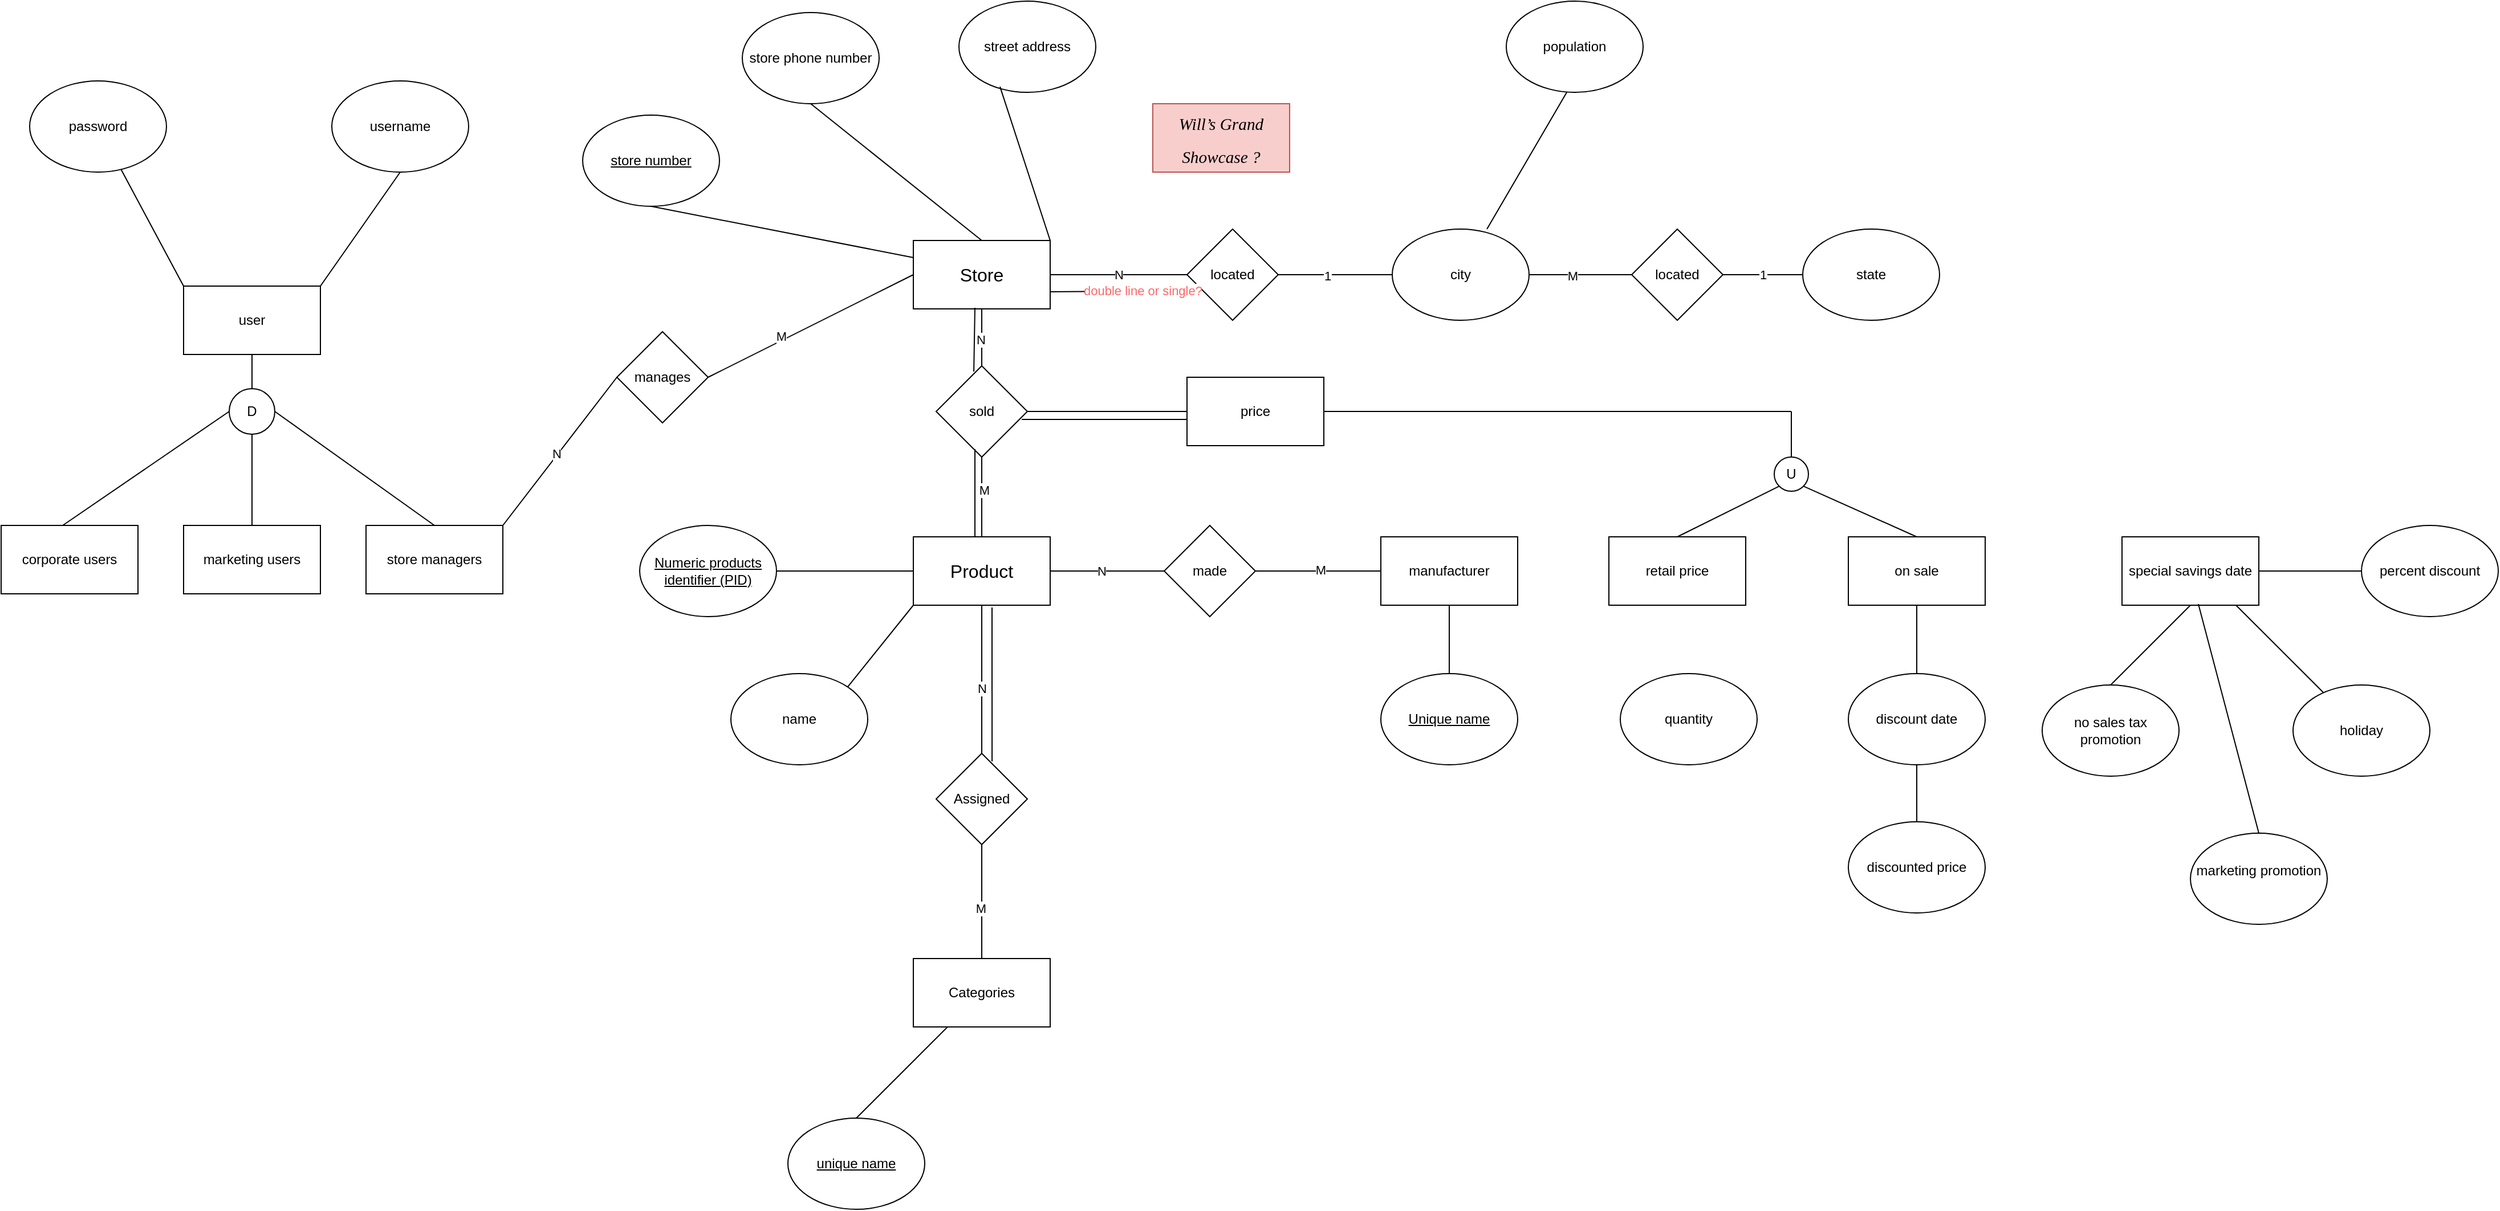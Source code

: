 <mxfile version="14.8.2" type="github" pages="3">
  <diagram id="qAeDvdGrrSMlWnpsMQ16" name="Page-1">
    <mxGraphModel dx="2276" dy="826" grid="1" gridSize="10" guides="1" tooltips="1" connect="1" arrows="1" fold="1" page="1" pageScale="1" pageWidth="850" pageHeight="1100" math="0" shadow="0">
      <root>
        <mxCell id="0" />
        <mxCell id="1" parent="0" />
        <mxCell id="6Z0clGAtnLCS8NKnhQEN-1" value="&lt;font style=&quot;font-size: 16px&quot;&gt;Store&lt;/font&gt;" style="rounded=0;whiteSpace=wrap;html=1;" parent="1" vertex="1">
          <mxGeometry x="290" y="220" width="120" height="60" as="geometry" />
        </mxCell>
        <mxCell id="6Z0clGAtnLCS8NKnhQEN-3" value="&lt;u&gt;store number&lt;/u&gt;" style="ellipse;whiteSpace=wrap;html=1;" parent="1" vertex="1">
          <mxGeometry y="110" width="120" height="80" as="geometry" />
        </mxCell>
        <mxCell id="6Z0clGAtnLCS8NKnhQEN-4" value="store phone number" style="ellipse;whiteSpace=wrap;html=1;" parent="1" vertex="1">
          <mxGeometry x="140" y="20" width="120" height="80" as="geometry" />
        </mxCell>
        <mxCell id="6Z0clGAtnLCS8NKnhQEN-5" value="street address" style="ellipse;whiteSpace=wrap;html=1;" parent="1" vertex="1">
          <mxGeometry x="330" y="10" width="120" height="80" as="geometry" />
        </mxCell>
        <mxCell id="6Z0clGAtnLCS8NKnhQEN-6" value="" style="endArrow=none;html=1;entryX=0.3;entryY=0.938;entryDx=0;entryDy=0;entryPerimeter=0;exitX=1;exitY=0;exitDx=0;exitDy=0;" parent="1" source="6Z0clGAtnLCS8NKnhQEN-1" target="6Z0clGAtnLCS8NKnhQEN-5" edge="1">
          <mxGeometry width="50" height="50" relative="1" as="geometry">
            <mxPoint x="400" y="300" as="sourcePoint" />
            <mxPoint x="450" y="250" as="targetPoint" />
          </mxGeometry>
        </mxCell>
        <mxCell id="6Z0clGAtnLCS8NKnhQEN-7" value="" style="endArrow=none;html=1;entryX=0.5;entryY=1;entryDx=0;entryDy=0;exitX=0.5;exitY=0;exitDx=0;exitDy=0;" parent="1" source="6Z0clGAtnLCS8NKnhQEN-1" target="6Z0clGAtnLCS8NKnhQEN-4" edge="1">
          <mxGeometry width="50" height="50" relative="1" as="geometry">
            <mxPoint x="320" y="190" as="sourcePoint" />
            <mxPoint x="370" y="140" as="targetPoint" />
          </mxGeometry>
        </mxCell>
        <mxCell id="6Z0clGAtnLCS8NKnhQEN-8" value="" style="endArrow=none;html=1;entryX=0.5;entryY=1;entryDx=0;entryDy=0;exitX=0;exitY=0.25;exitDx=0;exitDy=0;" parent="1" source="6Z0clGAtnLCS8NKnhQEN-1" target="6Z0clGAtnLCS8NKnhQEN-3" edge="1">
          <mxGeometry width="50" height="50" relative="1" as="geometry">
            <mxPoint x="140" y="220" as="sourcePoint" />
            <mxPoint x="190" y="170" as="targetPoint" />
          </mxGeometry>
        </mxCell>
        <mxCell id="6Z0clGAtnLCS8NKnhQEN-9" value="state" style="ellipse;whiteSpace=wrap;html=1;" parent="1" vertex="1">
          <mxGeometry x="1070" y="210" width="120" height="80" as="geometry" />
        </mxCell>
        <mxCell id="6Z0clGAtnLCS8NKnhQEN-10" value="city" style="ellipse;whiteSpace=wrap;html=1;" parent="1" vertex="1">
          <mxGeometry x="710" y="210" width="120" height="80" as="geometry" />
        </mxCell>
        <mxCell id="6Z0clGAtnLCS8NKnhQEN-11" value="&lt;br&gt;  &lt;br&gt; &lt;br&gt;&lt;span style=&quot;font-family: &amp;#34;calibri&amp;#34; ; font-size: 11pt ; font-style: italic&quot;&gt;&lt;br&gt;Will’s Grand&lt;/span&gt;&lt;br&gt;&lt;div class=&quot;page&quot; title=&quot;Page 1&quot;&gt;&lt;div class=&quot;layoutArea&quot;&gt;&lt;div class=&quot;column&quot;&gt;&lt;p&gt;&lt;span style=&quot;font-size: 11.0pt ; font-family: &amp;#34;calibri&amp;#34; ; font-style: italic&quot;&gt;Showcase ?&lt;/span&gt;&lt;/p&gt;&lt;br&gt;    &lt;/div&gt;&lt;br&gt;   &lt;/div&gt;&lt;br&gt;  &lt;/div&gt;" style="rounded=0;whiteSpace=wrap;html=1;fillColor=#f8cecc;strokeColor=#b85450;" parent="1" vertex="1">
          <mxGeometry x="500" y="100" width="120" height="60" as="geometry" />
        </mxCell>
        <mxCell id="6Z0clGAtnLCS8NKnhQEN-12" value="located" style="rhombus;whiteSpace=wrap;html=1;" parent="1" vertex="1">
          <mxGeometry x="530" y="210" width="80" height="80" as="geometry" />
        </mxCell>
        <mxCell id="6Z0clGAtnLCS8NKnhQEN-13" value="N&lt;br&gt;" style="endArrow=none;html=1;exitX=1;exitY=0.5;exitDx=0;exitDy=0;" parent="1" source="6Z0clGAtnLCS8NKnhQEN-1" edge="1">
          <mxGeometry width="50" height="50" relative="1" as="geometry">
            <mxPoint x="520" y="300" as="sourcePoint" />
            <mxPoint x="530" y="250" as="targetPoint" />
          </mxGeometry>
        </mxCell>
        <mxCell id="6Z0clGAtnLCS8NKnhQEN-14" value="" style="endArrow=none;html=1;entryX=0;entryY=0.5;entryDx=0;entryDy=0;exitX=1;exitY=0.5;exitDx=0;exitDy=0;" parent="1" source="6Z0clGAtnLCS8NKnhQEN-12" target="6Z0clGAtnLCS8NKnhQEN-10" edge="1">
          <mxGeometry width="50" height="50" relative="1" as="geometry">
            <mxPoint x="520" y="300" as="sourcePoint" />
            <mxPoint x="570" y="250" as="targetPoint" />
          </mxGeometry>
        </mxCell>
        <mxCell id="6Z0clGAtnLCS8NKnhQEN-20" value="1&lt;br&gt;" style="edgeLabel;html=1;align=center;verticalAlign=middle;resizable=0;points=[];" parent="6Z0clGAtnLCS8NKnhQEN-14" vertex="1" connectable="0">
          <mxGeometry x="-0.14" y="-1" relative="1" as="geometry">
            <mxPoint as="offset" />
          </mxGeometry>
        </mxCell>
        <mxCell id="6Z0clGAtnLCS8NKnhQEN-15" value="located" style="rhombus;whiteSpace=wrap;html=1;" parent="1" vertex="1">
          <mxGeometry x="920" y="210" width="80" height="80" as="geometry" />
        </mxCell>
        <mxCell id="6Z0clGAtnLCS8NKnhQEN-16" value="" style="endArrow=none;html=1;exitX=1;exitY=0.5;exitDx=0;exitDy=0;" parent="1" source="6Z0clGAtnLCS8NKnhQEN-10" edge="1">
          <mxGeometry width="50" height="50" relative="1" as="geometry">
            <mxPoint x="770" y="300" as="sourcePoint" />
            <mxPoint x="920" y="250" as="targetPoint" />
          </mxGeometry>
        </mxCell>
        <mxCell id="6Z0clGAtnLCS8NKnhQEN-21" value="M" style="edgeLabel;html=1;align=center;verticalAlign=middle;resizable=0;points=[];" parent="6Z0clGAtnLCS8NKnhQEN-16" vertex="1" connectable="0">
          <mxGeometry x="-0.156" y="-1" relative="1" as="geometry">
            <mxPoint as="offset" />
          </mxGeometry>
        </mxCell>
        <mxCell id="6Z0clGAtnLCS8NKnhQEN-18" value="1" style="endArrow=none;html=1;entryX=0;entryY=0.5;entryDx=0;entryDy=0;exitX=1;exitY=0.5;exitDx=0;exitDy=0;" parent="1" source="6Z0clGAtnLCS8NKnhQEN-15" target="6Z0clGAtnLCS8NKnhQEN-9" edge="1">
          <mxGeometry width="50" height="50" relative="1" as="geometry">
            <mxPoint x="770" y="300" as="sourcePoint" />
            <mxPoint x="820" y="250" as="targetPoint" />
          </mxGeometry>
        </mxCell>
        <mxCell id="6Z0clGAtnLCS8NKnhQEN-19" value="" style="endArrow=none;html=1;exitX=1;exitY=0.75;exitDx=0;exitDy=0;" parent="1" source="6Z0clGAtnLCS8NKnhQEN-1" edge="1">
          <mxGeometry width="50" height="50" relative="1" as="geometry">
            <mxPoint x="770" y="300" as="sourcePoint" />
            <mxPoint x="540" y="264" as="targetPoint" />
          </mxGeometry>
        </mxCell>
        <mxCell id="i_-kIC_dmVdkkkeuqAdJ-1" value="double line or single?" style="edgeLabel;html=1;align=center;verticalAlign=middle;resizable=0;points=[];fontColor=#FF6666;" parent="6Z0clGAtnLCS8NKnhQEN-19" vertex="1" connectable="0">
          <mxGeometry x="0.238" y="1" relative="1" as="geometry">
            <mxPoint as="offset" />
          </mxGeometry>
        </mxCell>
        <mxCell id="6Z0clGAtnLCS8NKnhQEN-22" value="&lt;font style=&quot;font-size: 16px&quot;&gt;Product&lt;/font&gt;" style="rounded=0;whiteSpace=wrap;html=1;" parent="1" vertex="1">
          <mxGeometry x="290" y="480" width="120" height="60" as="geometry" />
        </mxCell>
        <mxCell id="6Z0clGAtnLCS8NKnhQEN-23" value="&lt;u&gt;Numeric products identifier (PID)&lt;/u&gt;" style="ellipse;whiteSpace=wrap;html=1;" parent="1" vertex="1">
          <mxGeometry x="50" y="470" width="120" height="80" as="geometry" />
        </mxCell>
        <mxCell id="6Z0clGAtnLCS8NKnhQEN-24" value="" style="endArrow=none;html=1;exitX=1;exitY=0.5;exitDx=0;exitDy=0;entryX=0;entryY=0.5;entryDx=0;entryDy=0;" parent="1" source="6Z0clGAtnLCS8NKnhQEN-23" target="6Z0clGAtnLCS8NKnhQEN-22" edge="1">
          <mxGeometry width="50" height="50" relative="1" as="geometry">
            <mxPoint x="260" y="460" as="sourcePoint" />
            <mxPoint x="310" y="410" as="targetPoint" />
          </mxGeometry>
        </mxCell>
        <mxCell id="6Z0clGAtnLCS8NKnhQEN-25" value="sold" style="rhombus;whiteSpace=wrap;html=1;" parent="1" vertex="1">
          <mxGeometry x="310" y="330" width="80" height="80" as="geometry" />
        </mxCell>
        <mxCell id="6Z0clGAtnLCS8NKnhQEN-26" value="" style="endArrow=none;html=1;entryX=0.5;entryY=1;entryDx=0;entryDy=0;exitX=0.5;exitY=0;exitDx=0;exitDy=0;" parent="1" source="6Z0clGAtnLCS8NKnhQEN-22" target="6Z0clGAtnLCS8NKnhQEN-25" edge="1">
          <mxGeometry width="50" height="50" relative="1" as="geometry">
            <mxPoint x="350" y="470" as="sourcePoint" />
            <mxPoint x="310" y="400" as="targetPoint" />
          </mxGeometry>
        </mxCell>
        <mxCell id="6Z0clGAtnLCS8NKnhQEN-30" value="M" style="edgeLabel;html=1;align=center;verticalAlign=middle;resizable=0;points=[];" parent="6Z0clGAtnLCS8NKnhQEN-26" vertex="1" connectable="0">
          <mxGeometry x="0.171" y="-2" relative="1" as="geometry">
            <mxPoint as="offset" />
          </mxGeometry>
        </mxCell>
        <mxCell id="6Z0clGAtnLCS8NKnhQEN-27" value="" style="endArrow=none;html=1;entryX=0.5;entryY=1;entryDx=0;entryDy=0;exitX=0.5;exitY=0;exitDx=0;exitDy=0;" parent="1" source="6Z0clGAtnLCS8NKnhQEN-25" target="6Z0clGAtnLCS8NKnhQEN-1" edge="1">
          <mxGeometry width="50" height="50" relative="1" as="geometry">
            <mxPoint x="330" y="340" as="sourcePoint" />
            <mxPoint x="380" y="290" as="targetPoint" />
          </mxGeometry>
        </mxCell>
        <mxCell id="6Z0clGAtnLCS8NKnhQEN-29" value="N" style="edgeLabel;html=1;align=center;verticalAlign=middle;resizable=0;points=[];" parent="6Z0clGAtnLCS8NKnhQEN-27" vertex="1" connectable="0">
          <mxGeometry x="-0.08" y="1" relative="1" as="geometry">
            <mxPoint as="offset" />
          </mxGeometry>
        </mxCell>
        <mxCell id="6Z0clGAtnLCS8NKnhQEN-31" value="name" style="ellipse;whiteSpace=wrap;html=1;" parent="1" vertex="1">
          <mxGeometry x="130" y="600" width="120" height="80" as="geometry" />
        </mxCell>
        <mxCell id="6Z0clGAtnLCS8NKnhQEN-32" value="" style="endArrow=none;html=1;exitX=1;exitY=0;exitDx=0;exitDy=0;entryX=0;entryY=1;entryDx=0;entryDy=0;" parent="1" source="6Z0clGAtnLCS8NKnhQEN-31" target="6Z0clGAtnLCS8NKnhQEN-22" edge="1">
          <mxGeometry width="50" height="50" relative="1" as="geometry">
            <mxPoint x="260" y="600" as="sourcePoint" />
            <mxPoint x="310" y="550" as="targetPoint" />
          </mxGeometry>
        </mxCell>
        <mxCell id="6Z0clGAtnLCS8NKnhQEN-33" value="" style="endArrow=none;html=1;entryX=0.425;entryY=0.913;entryDx=0;entryDy=0;entryPerimeter=0;exitX=0.45;exitY=0;exitDx=0;exitDy=0;exitPerimeter=0;" parent="1" source="6Z0clGAtnLCS8NKnhQEN-22" target="6Z0clGAtnLCS8NKnhQEN-25" edge="1">
          <mxGeometry width="50" height="50" relative="1" as="geometry">
            <mxPoint x="344" y="470" as="sourcePoint" />
            <mxPoint x="310" y="470" as="targetPoint" />
          </mxGeometry>
        </mxCell>
        <mxCell id="6Z0clGAtnLCS8NKnhQEN-34" value="" style="endArrow=none;html=1;exitX=0.413;exitY=0.063;exitDx=0;exitDy=0;exitPerimeter=0;entryX=0.45;entryY=0.983;entryDx=0;entryDy=0;entryPerimeter=0;" parent="1" source="6Z0clGAtnLCS8NKnhQEN-25" target="6Z0clGAtnLCS8NKnhQEN-1" edge="1">
          <mxGeometry width="50" height="50" relative="1" as="geometry">
            <mxPoint x="260" y="520" as="sourcePoint" />
            <mxPoint x="350" y="280" as="targetPoint" />
          </mxGeometry>
        </mxCell>
        <mxCell id="6Z0clGAtnLCS8NKnhQEN-35" value="made" style="rhombus;whiteSpace=wrap;html=1;" parent="1" vertex="1">
          <mxGeometry x="510" y="470" width="80" height="80" as="geometry" />
        </mxCell>
        <mxCell id="6Z0clGAtnLCS8NKnhQEN-36" value="manufacturer" style="rounded=0;whiteSpace=wrap;html=1;" parent="1" vertex="1">
          <mxGeometry x="700" y="480" width="120" height="60" as="geometry" />
        </mxCell>
        <mxCell id="6Z0clGAtnLCS8NKnhQEN-37" value="" style="endArrow=none;html=1;entryX=0;entryY=0.5;entryDx=0;entryDy=0;exitX=1;exitY=0.5;exitDx=0;exitDy=0;" parent="1" source="6Z0clGAtnLCS8NKnhQEN-35" target="6Z0clGAtnLCS8NKnhQEN-36" edge="1">
          <mxGeometry width="50" height="50" relative="1" as="geometry">
            <mxPoint x="590" y="520" as="sourcePoint" />
            <mxPoint x="640" y="470" as="targetPoint" />
          </mxGeometry>
        </mxCell>
        <mxCell id="6Z0clGAtnLCS8NKnhQEN-40" value="M" style="edgeLabel;html=1;align=center;verticalAlign=middle;resizable=0;points=[];" parent="6Z0clGAtnLCS8NKnhQEN-37" vertex="1" connectable="0">
          <mxGeometry x="0.036" y="1" relative="1" as="geometry">
            <mxPoint as="offset" />
          </mxGeometry>
        </mxCell>
        <mxCell id="6Z0clGAtnLCS8NKnhQEN-38" value="" style="endArrow=none;html=1;exitX=1;exitY=0.5;exitDx=0;exitDy=0;" parent="1" source="6Z0clGAtnLCS8NKnhQEN-22" target="6Z0clGAtnLCS8NKnhQEN-35" edge="1">
          <mxGeometry width="50" height="50" relative="1" as="geometry">
            <mxPoint x="590" y="520" as="sourcePoint" />
            <mxPoint x="640" y="470" as="targetPoint" />
          </mxGeometry>
        </mxCell>
        <mxCell id="6Z0clGAtnLCS8NKnhQEN-39" value="N" style="edgeLabel;html=1;align=center;verticalAlign=middle;resizable=0;points=[];" parent="6Z0clGAtnLCS8NKnhQEN-38" vertex="1" connectable="0">
          <mxGeometry x="-0.1" relative="1" as="geometry">
            <mxPoint as="offset" />
          </mxGeometry>
        </mxCell>
        <mxCell id="6Z0clGAtnLCS8NKnhQEN-41" value="&lt;u&gt;Unique name&lt;/u&gt;" style="ellipse;whiteSpace=wrap;html=1;" parent="1" vertex="1">
          <mxGeometry x="700" y="600" width="120" height="80" as="geometry" />
        </mxCell>
        <mxCell id="6Z0clGAtnLCS8NKnhQEN-42" value="" style="endArrow=none;html=1;entryX=0.5;entryY=1;entryDx=0;entryDy=0;exitX=0.5;exitY=0;exitDx=0;exitDy=0;" parent="1" source="6Z0clGAtnLCS8NKnhQEN-41" target="6Z0clGAtnLCS8NKnhQEN-36" edge="1">
          <mxGeometry width="50" height="50" relative="1" as="geometry">
            <mxPoint x="730" y="600" as="sourcePoint" />
            <mxPoint x="780" y="550" as="targetPoint" />
          </mxGeometry>
        </mxCell>
        <mxCell id="6Z0clGAtnLCS8NKnhQEN-43" value="Assigned" style="rhombus;whiteSpace=wrap;html=1;" parent="1" vertex="1">
          <mxGeometry x="310" y="670" width="80" height="80" as="geometry" />
        </mxCell>
        <mxCell id="6Z0clGAtnLCS8NKnhQEN-44" value="" style="endArrow=none;html=1;entryX=0.5;entryY=1;entryDx=0;entryDy=0;" parent="1" target="6Z0clGAtnLCS8NKnhQEN-22" edge="1">
          <mxGeometry width="50" height="50" relative="1" as="geometry">
            <mxPoint x="350" y="670" as="sourcePoint" />
            <mxPoint x="380" y="560" as="targetPoint" />
          </mxGeometry>
        </mxCell>
        <mxCell id="6Z0clGAtnLCS8NKnhQEN-52" value="N" style="edgeLabel;html=1;align=center;verticalAlign=middle;resizable=0;points=[];" parent="6Z0clGAtnLCS8NKnhQEN-44" vertex="1" connectable="0">
          <mxGeometry x="-0.123" relative="1" as="geometry">
            <mxPoint as="offset" />
          </mxGeometry>
        </mxCell>
        <mxCell id="6Z0clGAtnLCS8NKnhQEN-45" value="Categories" style="rounded=0;whiteSpace=wrap;html=1;" parent="1" vertex="1">
          <mxGeometry x="290" y="850" width="120" height="60" as="geometry" />
        </mxCell>
        <mxCell id="6Z0clGAtnLCS8NKnhQEN-46" value="" style="endArrow=none;html=1;entryX=0.5;entryY=1;entryDx=0;entryDy=0;exitX=0.5;exitY=0;exitDx=0;exitDy=0;" parent="1" source="6Z0clGAtnLCS8NKnhQEN-45" target="6Z0clGAtnLCS8NKnhQEN-43" edge="1">
          <mxGeometry width="50" height="50" relative="1" as="geometry">
            <mxPoint x="330" y="810" as="sourcePoint" />
            <mxPoint x="380" y="760" as="targetPoint" />
          </mxGeometry>
        </mxCell>
        <mxCell id="6Z0clGAtnLCS8NKnhQEN-53" value="M" style="edgeLabel;html=1;align=center;verticalAlign=middle;resizable=0;points=[];" parent="6Z0clGAtnLCS8NKnhQEN-46" vertex="1" connectable="0">
          <mxGeometry x="-0.12" y="1" relative="1" as="geometry">
            <mxPoint as="offset" />
          </mxGeometry>
        </mxCell>
        <mxCell id="6Z0clGAtnLCS8NKnhQEN-47" value="" style="endArrow=none;html=1;entryX=0.575;entryY=1.033;entryDx=0;entryDy=0;entryPerimeter=0;exitX=0.613;exitY=0.088;exitDx=0;exitDy=0;exitPerimeter=0;" parent="1" source="6Z0clGAtnLCS8NKnhQEN-43" target="6Z0clGAtnLCS8NKnhQEN-22" edge="1">
          <mxGeometry width="50" height="50" relative="1" as="geometry">
            <mxPoint x="340" y="620" as="sourcePoint" />
            <mxPoint x="390" y="570" as="targetPoint" />
          </mxGeometry>
        </mxCell>
        <mxCell id="6Z0clGAtnLCS8NKnhQEN-54" value="&lt;u&gt;unique name&lt;/u&gt;" style="ellipse;whiteSpace=wrap;html=1;" parent="1" vertex="1">
          <mxGeometry x="180" y="990" width="120" height="80" as="geometry" />
        </mxCell>
        <mxCell id="6Z0clGAtnLCS8NKnhQEN-55" value="" style="endArrow=none;html=1;entryX=0.25;entryY=1;entryDx=0;entryDy=0;exitX=0.5;exitY=0;exitDx=0;exitDy=0;" parent="1" source="6Z0clGAtnLCS8NKnhQEN-54" target="6Z0clGAtnLCS8NKnhQEN-45" edge="1">
          <mxGeometry width="50" height="50" relative="1" as="geometry">
            <mxPoint x="280" y="990" as="sourcePoint" />
            <mxPoint x="330" y="940" as="targetPoint" />
          </mxGeometry>
        </mxCell>
        <mxCell id="6Z0clGAtnLCS8NKnhQEN-59" value="" style="endArrow=none;html=1;entryX=1;entryY=0.5;entryDx=0;entryDy=0;" parent="1" target="6Z0clGAtnLCS8NKnhQEN-25" edge="1">
          <mxGeometry width="50" height="50" relative="1" as="geometry">
            <mxPoint x="530" y="370" as="sourcePoint" />
            <mxPoint x="440" y="570" as="targetPoint" />
          </mxGeometry>
        </mxCell>
        <mxCell id="6Z0clGAtnLCS8NKnhQEN-60" value="retail price" style="rounded=0;whiteSpace=wrap;html=1;" parent="1" vertex="1">
          <mxGeometry x="900" y="480" width="120" height="60" as="geometry" />
        </mxCell>
        <mxCell id="6Z0clGAtnLCS8NKnhQEN-61" value="on sale" style="rounded=0;whiteSpace=wrap;html=1;" parent="1" vertex="1">
          <mxGeometry x="1110" y="480" width="120" height="60" as="geometry" />
        </mxCell>
        <mxCell id="6Z0clGAtnLCS8NKnhQEN-62" value="U" style="ellipse;whiteSpace=wrap;html=1;aspect=fixed;" parent="1" vertex="1">
          <mxGeometry x="1045" y="410" width="30" height="30" as="geometry" />
        </mxCell>
        <mxCell id="6Z0clGAtnLCS8NKnhQEN-63" value="" style="endArrow=none;html=1;exitX=0.5;exitY=0;exitDx=0;exitDy=0;" parent="1" source="6Z0clGAtnLCS8NKnhQEN-62" edge="1">
          <mxGeometry width="50" height="50" relative="1" as="geometry">
            <mxPoint x="1050" y="430" as="sourcePoint" />
            <mxPoint x="1060" y="370" as="targetPoint" />
          </mxGeometry>
        </mxCell>
        <mxCell id="6Z0clGAtnLCS8NKnhQEN-64" value="" style="endArrow=none;html=1;entryX=0;entryY=1;entryDx=0;entryDy=0;exitX=0.5;exitY=0;exitDx=0;exitDy=0;" parent="1" source="6Z0clGAtnLCS8NKnhQEN-60" target="6Z0clGAtnLCS8NKnhQEN-62" edge="1">
          <mxGeometry width="50" height="50" relative="1" as="geometry">
            <mxPoint x="960" y="500" as="sourcePoint" />
            <mxPoint x="1010" y="450" as="targetPoint" />
          </mxGeometry>
        </mxCell>
        <mxCell id="6Z0clGAtnLCS8NKnhQEN-65" value="" style="endArrow=none;html=1;entryX=1;entryY=1;entryDx=0;entryDy=0;exitX=0.5;exitY=0;exitDx=0;exitDy=0;" parent="1" source="6Z0clGAtnLCS8NKnhQEN-61" target="6Z0clGAtnLCS8NKnhQEN-62" edge="1">
          <mxGeometry width="50" height="50" relative="1" as="geometry">
            <mxPoint x="1100" y="480" as="sourcePoint" />
            <mxPoint x="1150" y="430" as="targetPoint" />
          </mxGeometry>
        </mxCell>
        <mxCell id="6Z0clGAtnLCS8NKnhQEN-66" value="discount date" style="ellipse;whiteSpace=wrap;html=1;" parent="1" vertex="1">
          <mxGeometry x="1110" y="600" width="120" height="80" as="geometry" />
        </mxCell>
        <mxCell id="6Z0clGAtnLCS8NKnhQEN-67" value="discounted price" style="ellipse;whiteSpace=wrap;html=1;" parent="1" vertex="1">
          <mxGeometry x="1110" y="730" width="120" height="80" as="geometry" />
        </mxCell>
        <mxCell id="6Z0clGAtnLCS8NKnhQEN-68" value="" style="endArrow=none;html=1;entryX=0.5;entryY=1;entryDx=0;entryDy=0;exitX=0.5;exitY=0;exitDx=0;exitDy=0;" parent="1" source="6Z0clGAtnLCS8NKnhQEN-66" target="6Z0clGAtnLCS8NKnhQEN-61" edge="1">
          <mxGeometry width="50" height="50" relative="1" as="geometry">
            <mxPoint x="1140" y="590" as="sourcePoint" />
            <mxPoint x="1190" y="540" as="targetPoint" />
          </mxGeometry>
        </mxCell>
        <mxCell id="6Z0clGAtnLCS8NKnhQEN-69" value="" style="endArrow=none;html=1;entryX=0.5;entryY=1;entryDx=0;entryDy=0;exitX=0.5;exitY=0;exitDx=0;exitDy=0;" parent="1" source="6Z0clGAtnLCS8NKnhQEN-67" target="6Z0clGAtnLCS8NKnhQEN-66" edge="1">
          <mxGeometry width="50" height="50" relative="1" as="geometry">
            <mxPoint x="1140" y="730" as="sourcePoint" />
            <mxPoint x="1190" y="680" as="targetPoint" />
          </mxGeometry>
        </mxCell>
        <mxCell id="6Z0clGAtnLCS8NKnhQEN-74" value="user" style="rounded=0;whiteSpace=wrap;html=1;" parent="1" vertex="1">
          <mxGeometry x="-350" y="260" width="120" height="60" as="geometry" />
        </mxCell>
        <mxCell id="6Z0clGAtnLCS8NKnhQEN-75" value="password" style="ellipse;whiteSpace=wrap;html=1;" parent="1" vertex="1">
          <mxGeometry x="-485" y="80" width="120" height="80" as="geometry" />
        </mxCell>
        <mxCell id="6Z0clGAtnLCS8NKnhQEN-76" value="username" style="ellipse;whiteSpace=wrap;html=1;" parent="1" vertex="1">
          <mxGeometry x="-220" y="80" width="120" height="80" as="geometry" />
        </mxCell>
        <mxCell id="Cu_2J94cZfUNvQz9ET3G-1" value="" style="endArrow=none;html=1;exitX=1;exitY=0;exitDx=0;exitDy=0;entryX=0.5;entryY=1;entryDx=0;entryDy=0;" parent="1" source="6Z0clGAtnLCS8NKnhQEN-74" target="6Z0clGAtnLCS8NKnhQEN-76" edge="1">
          <mxGeometry width="50" height="50" relative="1" as="geometry">
            <mxPoint x="160" y="550" as="sourcePoint" />
            <mxPoint x="210" y="500" as="targetPoint" />
            <Array as="points" />
          </mxGeometry>
        </mxCell>
        <mxCell id="Cu_2J94cZfUNvQz9ET3G-2" value="" style="endArrow=none;html=1;exitX=0;exitY=0;exitDx=0;exitDy=0;" parent="1" source="6Z0clGAtnLCS8NKnhQEN-74" target="6Z0clGAtnLCS8NKnhQEN-75" edge="1">
          <mxGeometry width="50" height="50" relative="1" as="geometry">
            <mxPoint x="160" y="550" as="sourcePoint" />
            <mxPoint x="210" y="500" as="targetPoint" />
            <Array as="points" />
          </mxGeometry>
        </mxCell>
        <mxCell id="Cu_2J94cZfUNvQz9ET3G-3" value="corporate users" style="rounded=0;whiteSpace=wrap;html=1;" parent="1" vertex="1">
          <mxGeometry x="-510" y="470" width="120" height="60" as="geometry" />
        </mxCell>
        <mxCell id="Cu_2J94cZfUNvQz9ET3G-4" value="store managers" style="rounded=0;whiteSpace=wrap;html=1;" parent="1" vertex="1">
          <mxGeometry x="-190" y="470" width="120" height="60" as="geometry" />
        </mxCell>
        <mxCell id="Cu_2J94cZfUNvQz9ET3G-5" value="marketing users" style="rounded=0;whiteSpace=wrap;html=1;" parent="1" vertex="1">
          <mxGeometry x="-350" y="470" width="120" height="60" as="geometry" />
        </mxCell>
        <mxCell id="Cu_2J94cZfUNvQz9ET3G-6" value="manages" style="rhombus;whiteSpace=wrap;html=1;" parent="1" vertex="1">
          <mxGeometry x="30" y="300" width="80" height="80" as="geometry" />
        </mxCell>
        <mxCell id="Cu_2J94cZfUNvQz9ET3G-7" value="" style="endArrow=none;html=1;entryX=0;entryY=0.5;entryDx=0;entryDy=0;exitX=1;exitY=0;exitDx=0;exitDy=0;" parent="1" source="Cu_2J94cZfUNvQz9ET3G-4" target="Cu_2J94cZfUNvQz9ET3G-6" edge="1">
          <mxGeometry width="50" height="50" relative="1" as="geometry">
            <mxPoint x="-370" y="480" as="sourcePoint" />
            <mxPoint x="-320" y="430" as="targetPoint" />
          </mxGeometry>
        </mxCell>
        <mxCell id="Cu_2J94cZfUNvQz9ET3G-9" value="N" style="edgeLabel;html=1;align=center;verticalAlign=middle;resizable=0;points=[];" parent="Cu_2J94cZfUNvQz9ET3G-7" vertex="1" connectable="0">
          <mxGeometry x="-0.039" y="2" relative="1" as="geometry">
            <mxPoint y="1" as="offset" />
          </mxGeometry>
        </mxCell>
        <mxCell id="Cu_2J94cZfUNvQz9ET3G-8" value="" style="endArrow=none;html=1;entryX=0;entryY=0.5;entryDx=0;entryDy=0;exitX=1;exitY=0.5;exitDx=0;exitDy=0;" parent="1" source="Cu_2J94cZfUNvQz9ET3G-6" target="6Z0clGAtnLCS8NKnhQEN-1" edge="1">
          <mxGeometry width="50" height="50" relative="1" as="geometry">
            <mxPoint x="-40" y="450" as="sourcePoint" />
            <mxPoint x="10" y="400" as="targetPoint" />
          </mxGeometry>
        </mxCell>
        <mxCell id="Cu_2J94cZfUNvQz9ET3G-10" value="M" style="edgeLabel;html=1;align=center;verticalAlign=middle;resizable=0;points=[];" parent="Cu_2J94cZfUNvQz9ET3G-8" vertex="1" connectable="0">
          <mxGeometry x="-0.282" y="4" relative="1" as="geometry">
            <mxPoint x="1" as="offset" />
          </mxGeometry>
        </mxCell>
        <mxCell id="i_-kIC_dmVdkkkeuqAdJ-4" value="&lt;font color=&quot;#000000&quot;&gt;population&lt;/font&gt;" style="ellipse;whiteSpace=wrap;html=1;fontColor=#FF6666;" parent="1" vertex="1">
          <mxGeometry x="810" y="10" width="120" height="80" as="geometry" />
        </mxCell>
        <mxCell id="i_-kIC_dmVdkkkeuqAdJ-5" value="" style="endArrow=none;html=1;fontColor=#FF6666;exitX=0.692;exitY=0;exitDx=0;exitDy=0;exitPerimeter=0;entryX=0.442;entryY=1;entryDx=0;entryDy=0;entryPerimeter=0;" parent="1" source="6Z0clGAtnLCS8NKnhQEN-10" target="i_-kIC_dmVdkkkeuqAdJ-4" edge="1">
          <mxGeometry width="50" height="50" relative="1" as="geometry">
            <mxPoint x="820" y="180" as="sourcePoint" />
            <mxPoint x="870" y="130" as="targetPoint" />
          </mxGeometry>
        </mxCell>
        <mxCell id="i_-kIC_dmVdkkkeuqAdJ-7" value="" style="endArrow=none;html=1;fontColor=#FF6666;exitX=1;exitY=0.5;exitDx=0;exitDy=0;" parent="1" edge="1">
          <mxGeometry width="50" height="50" relative="1" as="geometry">
            <mxPoint x="650" y="370" as="sourcePoint" />
            <mxPoint x="1060" y="370" as="targetPoint" />
          </mxGeometry>
        </mxCell>
        <mxCell id="i_-kIC_dmVdkkkeuqAdJ-9" value="&lt;font color=&quot;#000000&quot;&gt;quantity&lt;/font&gt;" style="ellipse;whiteSpace=wrap;html=1;fontColor=#FF6666;" parent="1" vertex="1">
          <mxGeometry x="910" y="600" width="120" height="80" as="geometry" />
        </mxCell>
        <mxCell id="i_-kIC_dmVdkkkeuqAdJ-10" value="&lt;font color=&quot;#000000&quot;&gt;price&lt;/font&gt;" style="rounded=0;whiteSpace=wrap;html=1;fontColor=#FF6666;strokeColor=#000000;" parent="1" vertex="1">
          <mxGeometry x="530" y="340" width="120" height="60" as="geometry" />
        </mxCell>
        <mxCell id="i_-kIC_dmVdkkkeuqAdJ-11" value="" style="endArrow=none;html=1;fontColor=#FF6666;exitX=0.938;exitY=0.588;exitDx=0;exitDy=0;exitPerimeter=0;entryX=0;entryY=0.617;entryDx=0;entryDy=0;entryPerimeter=0;" parent="1" source="6Z0clGAtnLCS8NKnhQEN-25" target="i_-kIC_dmVdkkkeuqAdJ-10" edge="1">
          <mxGeometry width="50" height="50" relative="1" as="geometry">
            <mxPoint x="420" y="410" as="sourcePoint" />
            <mxPoint x="470" y="360" as="targetPoint" />
          </mxGeometry>
        </mxCell>
        <mxCell id="i_-kIC_dmVdkkkeuqAdJ-12" value="&lt;font color=&quot;#000000&quot;&gt;special savings date&lt;/font&gt;" style="rounded=0;whiteSpace=wrap;html=1;fontColor=#FF6666;strokeColor=#000000;" parent="1" vertex="1">
          <mxGeometry x="1350" y="480" width="120" height="60" as="geometry" />
        </mxCell>
        <mxCell id="i_-kIC_dmVdkkkeuqAdJ-13" value="&lt;font color=&quot;#000000&quot;&gt;percent discount&lt;/font&gt;" style="ellipse;whiteSpace=wrap;html=1;fontColor=#FF6666;strokeColor=#000000;" parent="1" vertex="1">
          <mxGeometry x="1560" y="470" width="120" height="80" as="geometry" />
        </mxCell>
        <mxCell id="i_-kIC_dmVdkkkeuqAdJ-14" value="&lt;font color=&quot;#000000&quot;&gt;holiday&lt;/font&gt;" style="ellipse;whiteSpace=wrap;html=1;fontColor=#FF6666;strokeColor=#000000;" parent="1" vertex="1">
          <mxGeometry x="1500" y="610" width="120" height="80" as="geometry" />
        </mxCell>
        <mxCell id="i_-kIC_dmVdkkkeuqAdJ-15" value="&lt;font color=&quot;#000000&quot;&gt;marketing promotion&lt;br&gt;&lt;br&gt;&lt;/font&gt;" style="ellipse;whiteSpace=wrap;html=1;fontColor=#FF6666;strokeColor=#000000;" parent="1" vertex="1">
          <mxGeometry x="1410" y="740" width="120" height="80" as="geometry" />
        </mxCell>
        <mxCell id="i_-kIC_dmVdkkkeuqAdJ-16" value="&lt;font color=&quot;#000000&quot;&gt;no sales tax promotion&lt;/font&gt;" style="ellipse;whiteSpace=wrap;html=1;fontColor=#FF6666;strokeColor=#000000;" parent="1" vertex="1">
          <mxGeometry x="1280" y="610" width="120" height="80" as="geometry" />
        </mxCell>
        <mxCell id="i_-kIC_dmVdkkkeuqAdJ-17" value="" style="endArrow=none;html=1;fontColor=#FF6666;entryX=0.5;entryY=1;entryDx=0;entryDy=0;exitX=0.5;exitY=0;exitDx=0;exitDy=0;" parent="1" source="i_-kIC_dmVdkkkeuqAdJ-16" target="i_-kIC_dmVdkkkeuqAdJ-12" edge="1">
          <mxGeometry width="50" height="50" relative="1" as="geometry">
            <mxPoint x="1350" y="620" as="sourcePoint" />
            <mxPoint x="1400" y="570" as="targetPoint" />
          </mxGeometry>
        </mxCell>
        <mxCell id="i_-kIC_dmVdkkkeuqAdJ-18" value="" style="endArrow=none;html=1;fontColor=#FF6666;entryX=0.558;entryY=0.983;entryDx=0;entryDy=0;entryPerimeter=0;exitX=0.5;exitY=0;exitDx=0;exitDy=0;" parent="1" source="i_-kIC_dmVdkkkeuqAdJ-15" target="i_-kIC_dmVdkkkeuqAdJ-12" edge="1">
          <mxGeometry width="50" height="50" relative="1" as="geometry">
            <mxPoint x="1420" y="650" as="sourcePoint" />
            <mxPoint x="1470" y="600" as="targetPoint" />
          </mxGeometry>
        </mxCell>
        <mxCell id="i_-kIC_dmVdkkkeuqAdJ-19" value="" style="endArrow=none;html=1;fontColor=#FF6666;entryX=0.833;entryY=1;entryDx=0;entryDy=0;entryPerimeter=0;" parent="1" source="i_-kIC_dmVdkkkeuqAdJ-14" target="i_-kIC_dmVdkkkeuqAdJ-12" edge="1">
          <mxGeometry width="50" height="50" relative="1" as="geometry">
            <mxPoint x="1460" y="620" as="sourcePoint" />
            <mxPoint x="1510" y="570" as="targetPoint" />
          </mxGeometry>
        </mxCell>
        <mxCell id="i_-kIC_dmVdkkkeuqAdJ-20" value="" style="endArrow=none;html=1;fontColor=#FF6666;exitX=1;exitY=0.5;exitDx=0;exitDy=0;entryX=0;entryY=0.5;entryDx=0;entryDy=0;" parent="1" source="i_-kIC_dmVdkkkeuqAdJ-12" target="i_-kIC_dmVdkkkeuqAdJ-13" edge="1">
          <mxGeometry width="50" height="50" relative="1" as="geometry">
            <mxPoint x="1490" y="530" as="sourcePoint" />
            <mxPoint x="1540" y="480" as="targetPoint" />
          </mxGeometry>
        </mxCell>
        <mxCell id="i_-kIC_dmVdkkkeuqAdJ-21" value="&lt;font color=&quot;#000000&quot;&gt;D&lt;/font&gt;" style="ellipse;whiteSpace=wrap;html=1;aspect=fixed;fontColor=#FF6666;strokeColor=#000000;" parent="1" vertex="1">
          <mxGeometry x="-310" y="350" width="40" height="40" as="geometry" />
        </mxCell>
        <mxCell id="i_-kIC_dmVdkkkeuqAdJ-22" value="" style="endArrow=none;html=1;fontColor=#FF6666;entryX=0.5;entryY=1;entryDx=0;entryDy=0;exitX=0.5;exitY=0;exitDx=0;exitDy=0;" parent="1" source="i_-kIC_dmVdkkkeuqAdJ-21" target="6Z0clGAtnLCS8NKnhQEN-74" edge="1">
          <mxGeometry width="50" height="50" relative="1" as="geometry">
            <mxPoint x="-300" y="350" as="sourcePoint" />
            <mxPoint x="-260" y="320" as="targetPoint" />
          </mxGeometry>
        </mxCell>
        <mxCell id="i_-kIC_dmVdkkkeuqAdJ-24" value="" style="endArrow=none;html=1;fontColor=#FF6666;entryX=0;entryY=0.5;entryDx=0;entryDy=0;exitX=0.45;exitY=0;exitDx=0;exitDy=0;exitPerimeter=0;" parent="1" source="Cu_2J94cZfUNvQz9ET3G-3" target="i_-kIC_dmVdkkkeuqAdJ-21" edge="1">
          <mxGeometry width="50" height="50" relative="1" as="geometry">
            <mxPoint x="-450" y="460" as="sourcePoint" />
            <mxPoint x="-400" y="410" as="targetPoint" />
          </mxGeometry>
        </mxCell>
        <mxCell id="i_-kIC_dmVdkkkeuqAdJ-25" value="" style="endArrow=none;html=1;fontColor=#FF6666;entryX=0.5;entryY=1;entryDx=0;entryDy=0;exitX=0.5;exitY=0;exitDx=0;exitDy=0;" parent="1" source="Cu_2J94cZfUNvQz9ET3G-5" target="i_-kIC_dmVdkkkeuqAdJ-21" edge="1">
          <mxGeometry width="50" height="50" relative="1" as="geometry">
            <mxPoint x="-300" y="460" as="sourcePoint" />
            <mxPoint x="-250" y="410" as="targetPoint" />
          </mxGeometry>
        </mxCell>
        <mxCell id="i_-kIC_dmVdkkkeuqAdJ-26" value="" style="endArrow=none;html=1;fontColor=#FF6666;entryX=1;entryY=0.5;entryDx=0;entryDy=0;exitX=0.5;exitY=0;exitDx=0;exitDy=0;" parent="1" source="Cu_2J94cZfUNvQz9ET3G-4" target="i_-kIC_dmVdkkkeuqAdJ-21" edge="1">
          <mxGeometry width="50" height="50" relative="1" as="geometry">
            <mxPoint x="-220" y="430" as="sourcePoint" />
            <mxPoint x="-170" y="380" as="targetPoint" />
          </mxGeometry>
        </mxCell>
      </root>
    </mxGraphModel>
  </diagram>
  <diagram id="i1LR-rT8Kb492k-Qeqca" name="Page-2">
    <mxGraphModel dx="946" dy="646" grid="1" gridSize="10" guides="1" tooltips="1" connect="1" arrows="1" fold="1" page="1" pageScale="1" pageWidth="850" pageHeight="1100" math="0" shadow="0">
      <root>
        <mxCell id="ZNj4xM2zgW6LOJA5V1G1-0" />
        <mxCell id="ZNj4xM2zgW6LOJA5V1G1-1" parent="ZNj4xM2zgW6LOJA5V1G1-0" />
        <mxCell id="ZNj4xM2zgW6LOJA5V1G1-2" value="" style="ellipse;whiteSpace=wrap;html=1;dashed=1;" parent="ZNj4xM2zgW6LOJA5V1G1-1" vertex="1">
          <mxGeometry x="90" y="110" width="600" height="530" as="geometry" />
        </mxCell>
        <mxCell id="ZNj4xM2zgW6LOJA5V1G1-3" value="Databse" style="shape=cylinder3;whiteSpace=wrap;html=1;boundedLbl=1;backgroundOutline=1;size=15;" parent="ZNj4xM2zgW6LOJA5V1G1-1" vertex="1">
          <mxGeometry x="340" y="330" width="110" height="60" as="geometry" />
        </mxCell>
        <mxCell id="ZNj4xM2zgW6LOJA5V1G1-4" value="Log in" style="ellipse;whiteSpace=wrap;html=1;" parent="ZNj4xM2zgW6LOJA5V1G1-1" vertex="1">
          <mxGeometry x="150" y="250" width="90" height="50" as="geometry" />
        </mxCell>
        <mxCell id="ZNj4xM2zgW6LOJA5V1G1-7" value="Report 2" style="ellipse;whiteSpace=wrap;html=1;" parent="ZNj4xM2zgW6LOJA5V1G1-1" vertex="1">
          <mxGeometry x="540" y="440" width="90" height="50" as="geometry" />
        </mxCell>
        <mxCell id="ZNj4xM2zgW6LOJA5V1G1-8" value="Report 1" style="ellipse;whiteSpace=wrap;html=1;" parent="ZNj4xM2zgW6LOJA5V1G1-1" vertex="1">
          <mxGeometry x="540" y="380" width="90" height="50" as="geometry" />
        </mxCell>
        <mxCell id="ZNj4xM2zgW6LOJA5V1G1-9" value="update polulation" style="ellipse;whiteSpace=wrap;html=1;" parent="ZNj4xM2zgW6LOJA5V1G1-1" vertex="1">
          <mxGeometry x="540" y="290" width="90" height="50" as="geometry" />
        </mxCell>
        <mxCell id="ZNj4xM2zgW6LOJA5V1G1-11" value="main menu" style="ellipse;whiteSpace=wrap;html=1;" parent="ZNj4xM2zgW6LOJA5V1G1-1" vertex="1">
          <mxGeometry x="430" y="210" width="90" height="50" as="geometry" />
        </mxCell>
        <mxCell id="ZNj4xM2zgW6LOJA5V1G1-12" value="login screen" style="rounded=0;whiteSpace=wrap;html=1;" parent="ZNj4xM2zgW6LOJA5V1G1-1" vertex="1">
          <mxGeometry x="10" y="150" width="90" height="50" as="geometry" />
        </mxCell>
        <mxCell id="ZNj4xM2zgW6LOJA5V1G1-13" value="count of grand showcase store" style="rounded=0;whiteSpace=wrap;html=1;" parent="ZNj4xM2zgW6LOJA5V1G1-1" vertex="1">
          <mxGeometry x="420" y="20" width="90" height="50" as="geometry" />
        </mxCell>
        <mxCell id="ZNj4xM2zgW6LOJA5V1G1-14" value="count of manufactures" style="rounded=0;whiteSpace=wrap;html=1;" parent="ZNj4xM2zgW6LOJA5V1G1-1" vertex="1">
          <mxGeometry x="540" y="30" width="90" height="50" as="geometry" />
        </mxCell>
        <mxCell id="ZNj4xM2zgW6LOJA5V1G1-15" value="manufacture&#39;s Product Report" style="rounded=0;whiteSpace=wrap;html=1;" parent="ZNj4xM2zgW6LOJA5V1G1-1" vertex="1">
          <mxGeometry x="740" y="410" width="90" height="50" as="geometry" />
        </mxCell>
        <mxCell id="ZNj4xM2zgW6LOJA5V1G1-16" value="Category report" style="rounded=0;whiteSpace=wrap;html=1;" parent="ZNj4xM2zgW6LOJA5V1G1-1" vertex="1">
          <mxGeometry x="720" y="480" width="90" height="50" as="geometry" />
        </mxCell>
        <mxCell id="ZNj4xM2zgW6LOJA5V1G1-17" value="Actual versus predicted revenue for couches and sofas" style="rounded=0;whiteSpace=wrap;html=1;" parent="ZNj4xM2zgW6LOJA5V1G1-1" vertex="1">
          <mxGeometry x="680" y="540" width="130" height="50" as="geometry" />
        </mxCell>
        <mxCell id="ZNj4xM2zgW6LOJA5V1G1-18" value="store revenue by year by state" style="rounded=0;whiteSpace=wrap;html=1;" parent="ZNj4xM2zgW6LOJA5V1G1-1" vertex="1">
          <mxGeometry x="620" y="630" width="90" height="50" as="geometry" />
        </mxCell>
        <mxCell id="ZNj4xM2zgW6LOJA5V1G1-20" value="count of stores" style="rounded=0;whiteSpace=wrap;html=1;" parent="ZNj4xM2zgW6LOJA5V1G1-1" vertex="1">
          <mxGeometry x="300" y="20" width="90" height="50" as="geometry" />
        </mxCell>
        <mxCell id="rG3g3rr9rlbdXL7Wr4in-5" value="" style="endArrow=classic;html=1;exitX=0;exitY=0;exitDx=0;exitDy=22.5;exitPerimeter=0;" parent="ZNj4xM2zgW6LOJA5V1G1-1" source="ZNj4xM2zgW6LOJA5V1G1-3" edge="1">
          <mxGeometry width="50" height="50" relative="1" as="geometry">
            <mxPoint x="220" y="360" as="sourcePoint" />
            <mxPoint x="220" y="290" as="targetPoint" />
          </mxGeometry>
        </mxCell>
        <mxCell id="r-NawcHXa_lvrhI0vq-n-0" value="" style="endArrow=classic;html=1;exitX=1;exitY=0.5;exitDx=0;exitDy=0;exitPerimeter=0;entryX=0.111;entryY=0.2;entryDx=0;entryDy=0;entryPerimeter=0;" edge="1" parent="ZNj4xM2zgW6LOJA5V1G1-1" source="ZNj4xM2zgW6LOJA5V1G1-3" target="ZNj4xM2zgW6LOJA5V1G1-8">
          <mxGeometry width="50" height="50" relative="1" as="geometry">
            <mxPoint x="460" y="430" as="sourcePoint" />
            <mxPoint x="510" y="380" as="targetPoint" />
          </mxGeometry>
        </mxCell>
        <mxCell id="r-NawcHXa_lvrhI0vq-n-1" value="" style="endArrow=classic;html=1;exitX=1;exitY=0.5;exitDx=0;exitDy=0;entryX=0;entryY=0.5;entryDx=0;entryDy=0;" edge="1" parent="ZNj4xM2zgW6LOJA5V1G1-1" source="ZNj4xM2zgW6LOJA5V1G1-8" target="ZNj4xM2zgW6LOJA5V1G1-15">
          <mxGeometry width="50" height="50" relative="1" as="geometry">
            <mxPoint x="650" y="430" as="sourcePoint" />
            <mxPoint x="700" y="380" as="targetPoint" />
          </mxGeometry>
        </mxCell>
        <mxCell id="r-NawcHXa_lvrhI0vq-n-2" value="" style="endArrow=classic;html=1;exitX=0.855;exitY=1;exitDx=0;exitDy=-4.35;exitPerimeter=0;entryX=0.011;entryY=0.26;entryDx=0;entryDy=0;entryPerimeter=0;" edge="1" parent="ZNj4xM2zgW6LOJA5V1G1-1" source="ZNj4xM2zgW6LOJA5V1G1-3" target="ZNj4xM2zgW6LOJA5V1G1-7">
          <mxGeometry width="50" height="50" relative="1" as="geometry">
            <mxPoint x="430" y="450" as="sourcePoint" />
            <mxPoint x="530" y="470" as="targetPoint" />
          </mxGeometry>
        </mxCell>
        <mxCell id="r-NawcHXa_lvrhI0vq-n-3" value="Report 6" style="ellipse;whiteSpace=wrap;html=1;" vertex="1" parent="ZNj4xM2zgW6LOJA5V1G1-1">
          <mxGeometry x="260" y="570" width="90" height="50" as="geometry" />
        </mxCell>
        <mxCell id="r-NawcHXa_lvrhI0vq-n-4" value="Report 5" style="ellipse;whiteSpace=wrap;html=1;" vertex="1" parent="ZNj4xM2zgW6LOJA5V1G1-1">
          <mxGeometry x="360" y="570" width="90" height="50" as="geometry" />
        </mxCell>
        <mxCell id="r-NawcHXa_lvrhI0vq-n-5" value="Report 4" style="ellipse;whiteSpace=wrap;html=1;" vertex="1" parent="ZNj4xM2zgW6LOJA5V1G1-1">
          <mxGeometry x="470" y="550" width="90" height="50" as="geometry" />
        </mxCell>
        <mxCell id="r-NawcHXa_lvrhI0vq-n-6" value="Report 3" style="ellipse;whiteSpace=wrap;html=1;" vertex="1" parent="ZNj4xM2zgW6LOJA5V1G1-1">
          <mxGeometry x="530" y="500" width="90" height="50" as="geometry" />
        </mxCell>
        <mxCell id="r-NawcHXa_lvrhI0vq-n-8" value="Report 8" style="ellipse;whiteSpace=wrap;html=1;" vertex="1" parent="ZNj4xM2zgW6LOJA5V1G1-1">
          <mxGeometry x="130" y="450" width="90" height="50" as="geometry" />
        </mxCell>
        <mxCell id="r-NawcHXa_lvrhI0vq-n-9" value="Report 7" style="ellipse;whiteSpace=wrap;html=1;" vertex="1" parent="ZNj4xM2zgW6LOJA5V1G1-1">
          <mxGeometry x="170" y="520" width="90" height="50" as="geometry" />
        </mxCell>
        <mxCell id="r-NawcHXa_lvrhI0vq-n-10" value="Report 9" style="ellipse;whiteSpace=wrap;html=1;" vertex="1" parent="ZNj4xM2zgW6LOJA5V1G1-1">
          <mxGeometry x="100" y="370" width="90" height="50" as="geometry" />
        </mxCell>
        <mxCell id="r-NawcHXa_lvrhI0vq-n-11" value="" style="endArrow=classic;html=1;exitX=0.691;exitY=0.967;exitDx=0;exitDy=0;exitPerimeter=0;" edge="1" parent="ZNj4xM2zgW6LOJA5V1G1-1" source="ZNj4xM2zgW6LOJA5V1G1-3" target="r-NawcHXa_lvrhI0vq-n-6">
          <mxGeometry width="50" height="50" relative="1" as="geometry">
            <mxPoint x="410" y="480" as="sourcePoint" />
            <mxPoint x="460" y="430" as="targetPoint" />
          </mxGeometry>
        </mxCell>
        <mxCell id="r-NawcHXa_lvrhI0vq-n-12" value="" style="endArrow=classic;html=1;" edge="1" parent="ZNj4xM2zgW6LOJA5V1G1-1" source="ZNj4xM2zgW6LOJA5V1G1-3" target="r-NawcHXa_lvrhI0vq-n-5">
          <mxGeometry width="50" height="50" relative="1" as="geometry">
            <mxPoint x="380" y="490" as="sourcePoint" />
            <mxPoint x="430" y="440" as="targetPoint" />
          </mxGeometry>
        </mxCell>
        <mxCell id="r-NawcHXa_lvrhI0vq-n-13" value="" style="endArrow=classic;html=1;entryX=0.578;entryY=0.04;entryDx=0;entryDy=0;entryPerimeter=0;exitX=0.5;exitY=1;exitDx=0;exitDy=0;exitPerimeter=0;" edge="1" parent="ZNj4xM2zgW6LOJA5V1G1-1" source="ZNj4xM2zgW6LOJA5V1G1-3" target="r-NawcHXa_lvrhI0vq-n-4">
          <mxGeometry width="50" height="50" relative="1" as="geometry">
            <mxPoint x="380" y="500" as="sourcePoint" />
            <mxPoint x="430" y="450" as="targetPoint" />
          </mxGeometry>
        </mxCell>
        <mxCell id="r-NawcHXa_lvrhI0vq-n-14" value="" style="endArrow=classic;html=1;entryX=0.722;entryY=0.08;entryDx=0;entryDy=0;entryPerimeter=0;exitX=0.282;exitY=0.967;exitDx=0;exitDy=0;exitPerimeter=0;" edge="1" parent="ZNj4xM2zgW6LOJA5V1G1-1" source="ZNj4xM2zgW6LOJA5V1G1-3" target="r-NawcHXa_lvrhI0vq-n-3">
          <mxGeometry width="50" height="50" relative="1" as="geometry">
            <mxPoint x="270" y="490" as="sourcePoint" />
            <mxPoint x="320" y="440" as="targetPoint" />
          </mxGeometry>
        </mxCell>
        <mxCell id="r-NawcHXa_lvrhI0vq-n-15" value="" style="endArrow=classic;html=1;exitX=0.145;exitY=1;exitDx=0;exitDy=-4.35;exitPerimeter=0;" edge="1" parent="ZNj4xM2zgW6LOJA5V1G1-1" source="ZNj4xM2zgW6LOJA5V1G1-3">
          <mxGeometry width="50" height="50" relative="1" as="geometry">
            <mxPoint x="240" y="490" as="sourcePoint" />
            <mxPoint x="260" y="540" as="targetPoint" />
          </mxGeometry>
        </mxCell>
        <mxCell id="r-NawcHXa_lvrhI0vq-n-16" value="" style="endArrow=classic;html=1;exitX=0;exitY=1;exitDx=0;exitDy=-15;exitPerimeter=0;entryX=0.956;entryY=0.32;entryDx=0;entryDy=0;entryPerimeter=0;" edge="1" parent="ZNj4xM2zgW6LOJA5V1G1-1" source="ZNj4xM2zgW6LOJA5V1G1-3" target="r-NawcHXa_lvrhI0vq-n-8">
          <mxGeometry width="50" height="50" relative="1" as="geometry">
            <mxPoint x="230" y="400" as="sourcePoint" />
            <mxPoint x="280" y="350" as="targetPoint" />
          </mxGeometry>
        </mxCell>
        <mxCell id="r-NawcHXa_lvrhI0vq-n-17" value="" style="endArrow=classic;html=1;entryX=1;entryY=0.5;entryDx=0;entryDy=0;exitX=0;exitY=0.5;exitDx=0;exitDy=0;exitPerimeter=0;" edge="1" parent="ZNj4xM2zgW6LOJA5V1G1-1" source="ZNj4xM2zgW6LOJA5V1G1-3" target="r-NawcHXa_lvrhI0vq-n-10">
          <mxGeometry width="50" height="50" relative="1" as="geometry">
            <mxPoint x="210" y="370" as="sourcePoint" />
            <mxPoint x="260" y="320" as="targetPoint" />
          </mxGeometry>
        </mxCell>
        <mxCell id="r-NawcHXa_lvrhI0vq-n-18" value="outdoor furniture on goundhog day" style="rounded=0;whiteSpace=wrap;html=1;" vertex="1" parent="ZNj4xM2zgW6LOJA5V1G1-1">
          <mxGeometry x="425" y="670" width="120" height="60" as="geometry" />
        </mxCell>
        <mxCell id="r-NawcHXa_lvrhI0vq-n-19" value="" style="endArrow=classic;html=1;entryX=0;entryY=0.4;entryDx=0;entryDy=0;entryPerimeter=0;exitX=1;exitY=0.5;exitDx=0;exitDy=0;" edge="1" parent="ZNj4xM2zgW6LOJA5V1G1-1" source="ZNj4xM2zgW6LOJA5V1G1-7" target="ZNj4xM2zgW6LOJA5V1G1-16">
          <mxGeometry width="50" height="50" relative="1" as="geometry">
            <mxPoint x="630" y="520" as="sourcePoint" />
            <mxPoint x="680" y="470" as="targetPoint" />
          </mxGeometry>
        </mxCell>
        <mxCell id="r-NawcHXa_lvrhI0vq-n-20" value="" style="endArrow=classic;html=1;exitX=1;exitY=1;exitDx=0;exitDy=0;" edge="1" parent="ZNj4xM2zgW6LOJA5V1G1-1" source="r-NawcHXa_lvrhI0vq-n-6">
          <mxGeometry width="50" height="50" relative="1" as="geometry">
            <mxPoint x="610" y="580" as="sourcePoint" />
            <mxPoint x="680" y="570" as="targetPoint" />
          </mxGeometry>
        </mxCell>
        <mxCell id="r-NawcHXa_lvrhI0vq-n-21" value="" style="endArrow=classic;html=1;entryX=0;entryY=0.2;entryDx=0;entryDy=0;entryPerimeter=0;exitX=0.5;exitY=1;exitDx=0;exitDy=0;" edge="1" parent="ZNj4xM2zgW6LOJA5V1G1-1" source="r-NawcHXa_lvrhI0vq-n-5" target="ZNj4xM2zgW6LOJA5V1G1-18">
          <mxGeometry width="50" height="50" relative="1" as="geometry">
            <mxPoint x="520" y="650" as="sourcePoint" />
            <mxPoint x="570" y="600" as="targetPoint" />
          </mxGeometry>
        </mxCell>
        <mxCell id="r-NawcHXa_lvrhI0vq-n-22" value="" style="endArrow=classic;html=1;entryX=0.65;entryY=-0.017;entryDx=0;entryDy=0;entryPerimeter=0;" edge="1" parent="ZNj4xM2zgW6LOJA5V1G1-1" source="r-NawcHXa_lvrhI0vq-n-4" target="r-NawcHXa_lvrhI0vq-n-18">
          <mxGeometry width="50" height="50" relative="1" as="geometry">
            <mxPoint x="450" y="660" as="sourcePoint" />
            <mxPoint x="500" y="610" as="targetPoint" />
          </mxGeometry>
        </mxCell>
        <mxCell id="r-NawcHXa_lvrhI0vq-n-23" value="state with highest volume for each category" style="rounded=0;whiteSpace=wrap;html=1;" vertex="1" parent="ZNj4xM2zgW6LOJA5V1G1-1">
          <mxGeometry x="250" y="680" width="120" height="60" as="geometry" />
        </mxCell>
        <mxCell id="r-NawcHXa_lvrhI0vq-n-24" value="revenue by poppulation" style="rounded=0;whiteSpace=wrap;html=1;" vertex="1" parent="ZNj4xM2zgW6LOJA5V1G1-1">
          <mxGeometry x="110" y="650" width="120" height="60" as="geometry" />
        </mxCell>
        <mxCell id="r-NawcHXa_lvrhI0vq-n-25" value="grand showcase store revenue comparison" style="rounded=0;whiteSpace=wrap;html=1;" vertex="1" parent="ZNj4xM2zgW6LOJA5V1G1-1">
          <mxGeometry x="40" y="570" width="120" height="60" as="geometry" />
        </mxCell>
        <mxCell id="r-NawcHXa_lvrhI0vq-n-26" value="grand showcase store category comparison" style="rounded=0;whiteSpace=wrap;html=1;" vertex="1" parent="ZNj4xM2zgW6LOJA5V1G1-1">
          <mxGeometry x="10" y="475" width="100" height="65" as="geometry" />
        </mxCell>
        <mxCell id="r-NawcHXa_lvrhI0vq-n-28" value="" style="endArrow=classic;html=1;entryX=0.5;entryY=0;entryDx=0;entryDy=0;exitX=0.5;exitY=1;exitDx=0;exitDy=0;" edge="1" parent="ZNj4xM2zgW6LOJA5V1G1-1" source="r-NawcHXa_lvrhI0vq-n-3" target="r-NawcHXa_lvrhI0vq-n-23">
          <mxGeometry width="50" height="50" relative="1" as="geometry">
            <mxPoint x="260" y="670" as="sourcePoint" />
            <mxPoint x="310" y="620" as="targetPoint" />
          </mxGeometry>
        </mxCell>
        <mxCell id="r-NawcHXa_lvrhI0vq-n-29" value="" style="endArrow=classic;html=1;entryX=0.808;entryY=-0.017;entryDx=0;entryDy=0;entryPerimeter=0;" edge="1" parent="ZNj4xM2zgW6LOJA5V1G1-1" source="r-NawcHXa_lvrhI0vq-n-9" target="r-NawcHXa_lvrhI0vq-n-24">
          <mxGeometry width="50" height="50" relative="1" as="geometry">
            <mxPoint x="160" y="620" as="sourcePoint" />
            <mxPoint x="190" y="640" as="targetPoint" />
          </mxGeometry>
        </mxCell>
        <mxCell id="r-NawcHXa_lvrhI0vq-n-30" value="" style="endArrow=classic;html=1;entryX=0.75;entryY=0;entryDx=0;entryDy=0;exitX=0;exitY=1;exitDx=0;exitDy=0;" edge="1" parent="ZNj4xM2zgW6LOJA5V1G1-1" source="r-NawcHXa_lvrhI0vq-n-8" target="r-NawcHXa_lvrhI0vq-n-25">
          <mxGeometry width="50" height="50" relative="1" as="geometry">
            <mxPoint x="130" y="610" as="sourcePoint" />
            <mxPoint x="180" y="560" as="targetPoint" />
          </mxGeometry>
        </mxCell>
        <mxCell id="r-NawcHXa_lvrhI0vq-n-31" value="" style="endArrow=classic;html=1;entryX=0.75;entryY=0;entryDx=0;entryDy=0;exitX=0;exitY=1;exitDx=0;exitDy=0;" edge="1" parent="ZNj4xM2zgW6LOJA5V1G1-1" source="r-NawcHXa_lvrhI0vq-n-10" target="r-NawcHXa_lvrhI0vq-n-26">
          <mxGeometry width="50" height="50" relative="1" as="geometry">
            <mxPoint x="40" y="460" as="sourcePoint" />
            <mxPoint x="90" y="410" as="targetPoint" />
          </mxGeometry>
        </mxCell>
        <mxCell id="r-NawcHXa_lvrhI0vq-n-32" value="" style="endArrow=classic;html=1;" edge="1" parent="ZNj4xM2zgW6LOJA5V1G1-1" source="ZNj4xM2zgW6LOJA5V1G1-12">
          <mxGeometry width="50" height="50" relative="1" as="geometry">
            <mxPoint x="90" y="270" as="sourcePoint" />
            <mxPoint x="160" y="260" as="targetPoint" />
          </mxGeometry>
        </mxCell>
        <mxCell id="r-NawcHXa_lvrhI0vq-n-33" value="" style="endArrow=classic;html=1;exitX=0.645;exitY=0;exitDx=0;exitDy=0;exitPerimeter=0;" edge="1" parent="ZNj4xM2zgW6LOJA5V1G1-1" source="ZNj4xM2zgW6LOJA5V1G1-3">
          <mxGeometry width="50" height="50" relative="1" as="geometry">
            <mxPoint x="410" y="320" as="sourcePoint" />
            <mxPoint x="460" y="260" as="targetPoint" />
          </mxGeometry>
        </mxCell>
        <mxCell id="r-NawcHXa_lvrhI0vq-n-34" value="count of product" style="rounded=0;whiteSpace=wrap;html=1;" vertex="1" parent="ZNj4xM2zgW6LOJA5V1G1-1">
          <mxGeometry x="630" y="100" width="120" height="60" as="geometry" />
        </mxCell>
        <mxCell id="r-NawcHXa_lvrhI0vq-n-35" value="count of special saving days" style="rounded=0;whiteSpace=wrap;html=1;" vertex="1" parent="ZNj4xM2zgW6LOJA5V1G1-1">
          <mxGeometry x="670" y="180" width="120" height="60" as="geometry" />
        </mxCell>
        <mxCell id="r-NawcHXa_lvrhI0vq-n-36" value="" style="endArrow=classic;html=1;exitX=0;exitY=0;exitDx=0;exitDy=0;entryX=0.433;entryY=1.02;entryDx=0;entryDy=0;entryPerimeter=0;" edge="1" parent="ZNj4xM2zgW6LOJA5V1G1-1" source="ZNj4xM2zgW6LOJA5V1G1-11" target="ZNj4xM2zgW6LOJA5V1G1-20">
          <mxGeometry width="50" height="50" relative="1" as="geometry">
            <mxPoint x="330" y="140" as="sourcePoint" />
            <mxPoint x="380" y="90" as="targetPoint" />
          </mxGeometry>
        </mxCell>
        <mxCell id="r-NawcHXa_lvrhI0vq-n-37" value="" style="endArrow=classic;html=1;entryX=0.622;entryY=1.02;entryDx=0;entryDy=0;entryPerimeter=0;exitX=0.5;exitY=0;exitDx=0;exitDy=0;" edge="1" parent="ZNj4xM2zgW6LOJA5V1G1-1" source="ZNj4xM2zgW6LOJA5V1G1-11" target="ZNj4xM2zgW6LOJA5V1G1-13">
          <mxGeometry width="50" height="50" relative="1" as="geometry">
            <mxPoint x="430" y="150" as="sourcePoint" />
            <mxPoint x="480" y="100" as="targetPoint" />
          </mxGeometry>
        </mxCell>
        <mxCell id="r-NawcHXa_lvrhI0vq-n-38" value="" style="endArrow=classic;html=1;entryX=0.411;entryY=1.02;entryDx=0;entryDy=0;entryPerimeter=0;exitX=0.778;exitY=0.12;exitDx=0;exitDy=0;exitPerimeter=0;" edge="1" parent="ZNj4xM2zgW6LOJA5V1G1-1" source="ZNj4xM2zgW6LOJA5V1G1-11" target="ZNj4xM2zgW6LOJA5V1G1-14">
          <mxGeometry width="50" height="50" relative="1" as="geometry">
            <mxPoint x="530" y="160" as="sourcePoint" />
            <mxPoint x="580" y="110" as="targetPoint" />
          </mxGeometry>
        </mxCell>
        <mxCell id="r-NawcHXa_lvrhI0vq-n-39" value="" style="endArrow=classic;html=1;entryX=-0.033;entryY=0.65;entryDx=0;entryDy=0;entryPerimeter=0;exitX=1;exitY=0.5;exitDx=0;exitDy=0;" edge="1" parent="ZNj4xM2zgW6LOJA5V1G1-1" source="ZNj4xM2zgW6LOJA5V1G1-11" target="r-NawcHXa_lvrhI0vq-n-34">
          <mxGeometry width="50" height="50" relative="1" as="geometry">
            <mxPoint x="570" y="210" as="sourcePoint" />
            <mxPoint x="620" y="160" as="targetPoint" />
          </mxGeometry>
        </mxCell>
        <mxCell id="r-NawcHXa_lvrhI0vq-n-40" value="" style="endArrow=classic;html=1;entryX=0;entryY=0.5;entryDx=0;entryDy=0;exitX=1;exitY=1;exitDx=0;exitDy=0;" edge="1" parent="ZNj4xM2zgW6LOJA5V1G1-1" source="ZNj4xM2zgW6LOJA5V1G1-11" target="r-NawcHXa_lvrhI0vq-n-35">
          <mxGeometry width="50" height="50" relative="1" as="geometry">
            <mxPoint x="580" y="260" as="sourcePoint" />
            <mxPoint x="630" y="210" as="targetPoint" />
          </mxGeometry>
        </mxCell>
        <mxCell id="r-NawcHXa_lvrhI0vq-n-41" value="second page/screen for manager users" style="ellipse;whiteSpace=wrap;html=1;" vertex="1" parent="ZNj4xM2zgW6LOJA5V1G1-1">
          <mxGeometry x="270" y="170" width="100" height="60" as="geometry" />
        </mxCell>
        <mxCell id="r-NawcHXa_lvrhI0vq-n-42" value="" style="endArrow=classic;html=1;exitX=0.273;exitY=0;exitDx=0;exitDy=0;exitPerimeter=0;" edge="1" parent="ZNj4xM2zgW6LOJA5V1G1-1" source="ZNj4xM2zgW6LOJA5V1G1-3">
          <mxGeometry width="50" height="50" relative="1" as="geometry">
            <mxPoint x="320" y="290" as="sourcePoint" />
            <mxPoint x="330" y="230" as="targetPoint" />
          </mxGeometry>
        </mxCell>
        <mxCell id="r-NawcHXa_lvrhI0vq-n-43" value="store number, street address, phone number, grand showcase store" style="rounded=0;whiteSpace=wrap;html=1;" vertex="1" parent="ZNj4xM2zgW6LOJA5V1G1-1">
          <mxGeometry x="70" y="30" width="120" height="60" as="geometry" />
        </mxCell>
        <mxCell id="r-NawcHXa_lvrhI0vq-n-44" value="" style="endArrow=classic;html=1;entryX=0.75;entryY=1;entryDx=0;entryDy=0;" edge="1" parent="ZNj4xM2zgW6LOJA5V1G1-1" target="r-NawcHXa_lvrhI0vq-n-43">
          <mxGeometry width="50" height="50" relative="1" as="geometry">
            <mxPoint x="280" y="190" as="sourcePoint" />
            <mxPoint x="240" y="90" as="targetPoint" />
          </mxGeometry>
        </mxCell>
        <mxCell id="r-NawcHXa_lvrhI0vq-n-45" value="" style="endArrow=classic;startArrow=classic;html=1;entryX=0;entryY=0.5;entryDx=0;entryDy=0;" edge="1" parent="ZNj4xM2zgW6LOJA5V1G1-1" target="ZNj4xM2zgW6LOJA5V1G1-9">
          <mxGeometry width="50" height="50" relative="1" as="geometry">
            <mxPoint x="440" y="340" as="sourcePoint" />
            <mxPoint x="520" y="300" as="targetPoint" />
          </mxGeometry>
        </mxCell>
        <mxCell id="r-NawcHXa_lvrhI0vq-n-46" value="update population in the system, through main menu" style="rounded=0;whiteSpace=wrap;html=1;" vertex="1" parent="ZNj4xM2zgW6LOJA5V1G1-1">
          <mxGeometry x="720" y="270" width="120" height="60" as="geometry" />
        </mxCell>
        <mxCell id="r-NawcHXa_lvrhI0vq-n-47" value="" style="endArrow=classic;startArrow=classic;html=1;entryX=0;entryY=0.5;entryDx=0;entryDy=0;exitX=1;exitY=0.5;exitDx=0;exitDy=0;" edge="1" parent="ZNj4xM2zgW6LOJA5V1G1-1" source="ZNj4xM2zgW6LOJA5V1G1-9" target="r-NawcHXa_lvrhI0vq-n-46">
          <mxGeometry width="50" height="50" relative="1" as="geometry">
            <mxPoint x="640" y="330" as="sourcePoint" />
            <mxPoint x="690" y="280" as="targetPoint" />
          </mxGeometry>
        </mxCell>
      </root>
    </mxGraphModel>
  </diagram>
  <diagram id="QAqMzEdAo_kUqpJ9yBVI" name="Page-3">
    <mxGraphModel dx="1410" dy="893" grid="1" gridSize="10" guides="1" tooltips="1" connect="1" arrows="1" fold="1" page="1" pageScale="1" pageWidth="850" pageHeight="1100" math="0" shadow="0">
      <root>
        <mxCell id="J346G62qTELwxtptr4cV-0" />
        <mxCell id="J346G62qTELwxtptr4cV-1" parent="J346G62qTELwxtptr4cV-0" />
        <mxCell id="J346G62qTELwxtptr4cV-2" value="Username" style="rounded=0;whiteSpace=wrap;html=1;" vertex="1" parent="J346G62qTELwxtptr4cV-1">
          <mxGeometry x="170" y="70" width="90" height="30" as="geometry" />
        </mxCell>
        <mxCell id="J346G62qTELwxtptr4cV-10" value="Password" style="rounded=0;whiteSpace=wrap;html=1;" vertex="1" parent="J346G62qTELwxtptr4cV-1">
          <mxGeometry x="260" y="70" width="90" height="30" as="geometry" />
        </mxCell>
        <mxCell id="J346G62qTELwxtptr4cV-11" value="&lt;u&gt;StoreNumer&lt;/u&gt;" style="rounded=0;whiteSpace=wrap;html=1;" vertex="1" parent="J346G62qTELwxtptr4cV-1">
          <mxGeometry x="170" y="220" width="90" height="30" as="geometry" />
        </mxCell>
        <mxCell id="J346G62qTELwxtptr4cV-12" value="WillsGrandShowcase" style="rounded=0;whiteSpace=wrap;html=1;" vertex="1" parent="J346G62qTELwxtptr4cV-1">
          <mxGeometry x="350" y="140" width="130" height="30" as="geometry" />
        </mxCell>
        <mxCell id="J346G62qTELwxtptr4cV-13" value="CityName" style="rounded=0;whiteSpace=wrap;html=1;" vertex="1" parent="J346G62qTELwxtptr4cV-1">
          <mxGeometry x="165" y="300" width="90" height="30" as="geometry" />
        </mxCell>
        <mxCell id="J346G62qTELwxtptr4cV-14" value="PhoneNumber" style="rounded=0;whiteSpace=wrap;html=1;" vertex="1" parent="J346G62qTELwxtptr4cV-1">
          <mxGeometry x="170" y="140" width="90" height="30" as="geometry" />
        </mxCell>
        <mxCell id="J346G62qTELwxtptr4cV-15" value="UserType" style="rounded=0;whiteSpace=wrap;html=1;fillColor=#f8cecc;strokeColor=#b85450;" vertex="1" parent="J346G62qTELwxtptr4cV-1">
          <mxGeometry x="350" y="70" width="90" height="30" as="geometry" />
        </mxCell>
        <mxCell id="J346G62qTELwxtptr4cV-17" value="StateName" style="rounded=0;whiteSpace=wrap;html=1;" vertex="1" parent="J346G62qTELwxtptr4cV-1">
          <mxGeometry x="255" y="300" width="90" height="30" as="geometry" />
        </mxCell>
        <mxCell id="J346G62qTELwxtptr4cV-18" value="StreetAddress" style="rounded=0;whiteSpace=wrap;html=1;" vertex="1" parent="J346G62qTELwxtptr4cV-1">
          <mxGeometry x="260" y="140" width="90" height="30" as="geometry" />
        </mxCell>
        <mxCell id="J346G62qTELwxtptr4cV-19" value="&lt;u&gt;UserID&lt;/u&gt;" style="rounded=0;whiteSpace=wrap;html=1;" vertex="1" parent="J346G62qTELwxtptr4cV-1">
          <mxGeometry x="80" y="220" width="90" height="30" as="geometry" />
        </mxCell>
        <mxCell id="J346G62qTELwxtptr4cV-20" value="&lt;u&gt;StoreNumber&lt;/u&gt;" style="rounded=0;whiteSpace=wrap;html=1;" vertex="1" parent="J346G62qTELwxtptr4cV-1">
          <mxGeometry x="80" y="140" width="90" height="30" as="geometry" />
        </mxCell>
        <mxCell id="J346G62qTELwxtptr4cV-21" value="Population" style="rounded=0;whiteSpace=wrap;html=1;" vertex="1" parent="J346G62qTELwxtptr4cV-1">
          <mxGeometry x="345" y="300" width="90" height="30" as="geometry" />
        </mxCell>
        <mxCell id="J346G62qTELwxtptr4cV-26" value="User" style="text;html=1;strokeColor=none;fillColor=none;align=center;verticalAlign=middle;whiteSpace=wrap;rounded=0;" vertex="1" parent="J346G62qTELwxtptr4cV-1">
          <mxGeometry x="80" y="50" width="40" height="20" as="geometry" />
        </mxCell>
        <mxCell id="J346G62qTELwxtptr4cV-31" value="Store" style="text;html=1;align=center;verticalAlign=middle;resizable=0;points=[];autosize=1;strokeColor=none;" vertex="1" parent="J346G62qTELwxtptr4cV-1">
          <mxGeometry x="80" y="120" width="40" height="20" as="geometry" />
        </mxCell>
        <mxCell id="J346G62qTELwxtptr4cV-33" value="Manages" style="text;html=1;align=center;verticalAlign=middle;resizable=0;points=[];autosize=1;strokeColor=none;" vertex="1" parent="J346G62qTELwxtptr4cV-1">
          <mxGeometry x="80" y="200" width="60" height="20" as="geometry" />
        </mxCell>
        <mxCell id="J346G62qTELwxtptr4cV-34" value="City" style="text;html=1;align=center;verticalAlign=middle;resizable=0;points=[];autosize=1;strokeColor=none;" vertex="1" parent="J346G62qTELwxtptr4cV-1">
          <mxGeometry x="80" y="280" width="40" height="20" as="geometry" />
        </mxCell>
        <mxCell id="J346G62qTELwxtptr4cV-39" value="&lt;u&gt;SaleID&lt;/u&gt;" style="rounded=0;whiteSpace=wrap;html=1;" vertex="1" parent="J346G62qTELwxtptr4cV-1">
          <mxGeometry x="80" y="450" width="90" height="30" as="geometry" />
        </mxCell>
        <mxCell id="J346G62qTELwxtptr4cV-44" value="&lt;u&gt;&lt;font color=&quot;#ff3333&quot;&gt;StoreNumber&lt;/font&gt;&lt;/u&gt;" style="rounded=0;whiteSpace=wrap;html=1;" vertex="1" parent="J346G62qTELwxtptr4cV-1">
          <mxGeometry x="170" y="450" width="90" height="30" as="geometry" />
        </mxCell>
        <mxCell id="J346G62qTELwxtptr4cV-45" value="Date" style="rounded=0;whiteSpace=wrap;html=1;" vertex="1" parent="J346G62qTELwxtptr4cV-1">
          <mxGeometry x="260" y="450" width="90" height="30" as="geometry" />
        </mxCell>
        <mxCell id="J346G62qTELwxtptr4cV-46" value="PID" style="rounded=0;whiteSpace=wrap;html=1;" vertex="1" parent="J346G62qTELwxtptr4cV-1">
          <mxGeometry x="440" y="450" width="90" height="30" as="geometry" />
        </mxCell>
        <mxCell id="J346G62qTELwxtptr4cV-47" value="Quantiy" style="rounded=0;whiteSpace=wrap;html=1;" vertex="1" parent="J346G62qTELwxtptr4cV-1">
          <mxGeometry x="350" y="450" width="90" height="30" as="geometry" />
        </mxCell>
        <mxCell id="J346G62qTELwxtptr4cV-48" value="Sale" style="text;html=1;align=center;verticalAlign=middle;resizable=0;points=[];autosize=1;strokeColor=none;" vertex="1" parent="J346G62qTELwxtptr4cV-1">
          <mxGeometry x="80" y="430" width="40" height="20" as="geometry" />
        </mxCell>
        <mxCell id="J346G62qTELwxtptr4cV-49" value="&lt;u&gt;Date&lt;/u&gt;" style="rounded=0;whiteSpace=wrap;html=1;" vertex="1" parent="J346G62qTELwxtptr4cV-1">
          <mxGeometry x="75" y="380" width="90" height="30" as="geometry" />
        </mxCell>
        <mxCell id="J346G62qTELwxtptr4cV-51" value="BusinessDay" style="text;html=1;align=center;verticalAlign=middle;resizable=0;points=[];autosize=1;strokeColor=none;" vertex="1" parent="J346G62qTELwxtptr4cV-1">
          <mxGeometry x="75" y="360" width="90" height="20" as="geometry" />
        </mxCell>
        <mxCell id="J346G62qTELwxtptr4cV-52" value="&lt;u&gt;PID&lt;/u&gt;" style="rounded=0;whiteSpace=wrap;html=1;" vertex="1" parent="J346G62qTELwxtptr4cV-1">
          <mxGeometry x="80" y="590" width="90" height="30" as="geometry" />
        </mxCell>
        <mxCell id="J346G62qTELwxtptr4cV-53" value="ProductName" style="rounded=0;whiteSpace=wrap;html=1;" vertex="1" parent="J346G62qTELwxtptr4cV-1">
          <mxGeometry x="170" y="590" width="90" height="30" as="geometry" />
        </mxCell>
        <mxCell id="J346G62qTELwxtptr4cV-54" value="RetailPrice" style="rounded=0;whiteSpace=wrap;html=1;" vertex="1" parent="J346G62qTELwxtptr4cV-1">
          <mxGeometry x="260" y="590" width="90" height="30" as="geometry" />
        </mxCell>
        <mxCell id="J346G62qTELwxtptr4cV-55" value="ManufacturerID" style="rounded=0;whiteSpace=wrap;html=1;" vertex="1" parent="J346G62qTELwxtptr4cV-1">
          <mxGeometry x="350" y="590" width="110" height="30" as="geometry" />
        </mxCell>
        <mxCell id="J346G62qTELwxtptr4cV-57" value="Product" style="text;html=1;align=center;verticalAlign=middle;resizable=0;points=[];autosize=1;strokeColor=none;" vertex="1" parent="J346G62qTELwxtptr4cV-1">
          <mxGeometry x="80" y="570" width="60" height="20" as="geometry" />
        </mxCell>
        <mxCell id="J346G62qTELwxtptr4cV-58" value="&lt;u&gt;Date&lt;/u&gt;" style="rounded=0;whiteSpace=wrap;html=1;" vertex="1" parent="J346G62qTELwxtptr4cV-1">
          <mxGeometry x="80" y="670" width="90" height="30" as="geometry" />
        </mxCell>
        <mxCell id="J346G62qTELwxtptr4cV-59" value="&lt;u&gt;PID&lt;/u&gt;" style="rounded=0;whiteSpace=wrap;html=1;" vertex="1" parent="J346G62qTELwxtptr4cV-1">
          <mxGeometry x="260" y="670" width="90" height="30" as="geometry" />
        </mxCell>
        <mxCell id="J346G62qTELwxtptr4cV-60" value="DiscountPrice" style="rounded=0;whiteSpace=wrap;html=1;" vertex="1" parent="J346G62qTELwxtptr4cV-1">
          <mxGeometry x="170" y="670" width="90" height="30" as="geometry" />
        </mxCell>
        <mxCell id="J346G62qTELwxtptr4cV-61" value="DiscountOn" style="text;html=1;align=center;verticalAlign=middle;resizable=0;points=[];autosize=1;strokeColor=none;" vertex="1" parent="J346G62qTELwxtptr4cV-1">
          <mxGeometry x="70" y="650" width="80" height="20" as="geometry" />
        </mxCell>
        <mxCell id="J346G62qTELwxtptr4cV-62" value="" style="endArrow=classic;html=1;entryX=0.622;entryY=1.067;entryDx=0;entryDy=0;entryPerimeter=0;exitX=0.5;exitY=0;exitDx=0;exitDy=0;" edge="1" parent="J346G62qTELwxtptr4cV-1" source="J346G62qTELwxtptr4cV-11" target="J346G62qTELwxtptr4cV-20">
          <mxGeometry width="50" height="50" relative="1" as="geometry">
            <mxPoint x="190" y="230" as="sourcePoint" />
            <mxPoint x="240" y="180" as="targetPoint" />
          </mxGeometry>
        </mxCell>
        <mxCell id="J346G62qTELwxtptr4cV-63" value="" style="endArrow=classic;html=1;exitX=0;exitY=0.5;exitDx=0;exitDy=0;" edge="1" parent="J346G62qTELwxtptr4cV-1" source="J346G62qTELwxtptr4cV-19">
          <mxGeometry width="50" height="50" relative="1" as="geometry">
            <mxPoint x="40" y="220" as="sourcePoint" />
            <mxPoint x="80" y="90" as="targetPoint" />
            <Array as="points">
              <mxPoint x="30" y="200" />
              <mxPoint x="30" y="120" />
            </Array>
          </mxGeometry>
        </mxCell>
        <mxCell id="J346G62qTELwxtptr4cV-70" value="&lt;u&gt;ManufacturerID&lt;/u&gt;" style="rounded=0;whiteSpace=wrap;html=1;" vertex="1" parent="J346G62qTELwxtptr4cV-1">
          <mxGeometry x="80" y="750" width="110" height="30" as="geometry" />
        </mxCell>
        <mxCell id="J346G62qTELwxtptr4cV-71" value="Manufacturer" style="text;html=1;align=center;verticalAlign=middle;resizable=0;points=[];autosize=1;strokeColor=none;" vertex="1" parent="J346G62qTELwxtptr4cV-1">
          <mxGeometry x="75" y="730" width="90" height="20" as="geometry" />
        </mxCell>
        <mxCell id="J346G62qTELwxtptr4cV-72" value="&lt;u&gt;CategoryID&lt;/u&gt;" style="rounded=0;whiteSpace=wrap;html=1;" vertex="1" parent="J346G62qTELwxtptr4cV-1">
          <mxGeometry x="80" y="820" width="90" height="30" as="geometry" />
        </mxCell>
        <mxCell id="J346G62qTELwxtptr4cV-73" value="Category" style="text;html=1;align=center;verticalAlign=middle;resizable=0;points=[];autosize=1;strokeColor=none;" vertex="1" parent="J346G62qTELwxtptr4cV-1">
          <mxGeometry x="80" y="800" width="60" height="20" as="geometry" />
        </mxCell>
        <mxCell id="J346G62qTELwxtptr4cV-75" value="&lt;u&gt;UserID&lt;/u&gt;" style="rounded=0;whiteSpace=wrap;html=1;" vertex="1" parent="J346G62qTELwxtptr4cV-1">
          <mxGeometry x="80" y="70" width="90" height="30" as="geometry" />
        </mxCell>
        <mxCell id="J346G62qTELwxtptr4cV-77" value="&lt;u&gt;CityID&lt;/u&gt;" style="rounded=0;whiteSpace=wrap;html=1;" vertex="1" parent="J346G62qTELwxtptr4cV-1">
          <mxGeometry x="75" y="300" width="90" height="30" as="geometry" />
        </mxCell>
        <mxCell id="J346G62qTELwxtptr4cV-78" value="CityID" style="rounded=0;whiteSpace=wrap;html=1;" vertex="1" parent="J346G62qTELwxtptr4cV-1">
          <mxGeometry x="480" y="140" width="90" height="30" as="geometry" />
        </mxCell>
        <mxCell id="J346G62qTELwxtptr4cV-80" value="" style="endArrow=classic;html=1;exitX=0.25;exitY=1;exitDx=0;exitDy=0;entryX=0.75;entryY=0;entryDx=0;entryDy=0;" edge="1" parent="J346G62qTELwxtptr4cV-1" source="J346G62qTELwxtptr4cV-78" target="J346G62qTELwxtptr4cV-77">
          <mxGeometry width="50" height="50" relative="1" as="geometry">
            <mxPoint x="470" y="250" as="sourcePoint" />
            <mxPoint x="520" y="200" as="targetPoint" />
            <Array as="points">
              <mxPoint x="503" y="260" />
            </Array>
          </mxGeometry>
        </mxCell>
        <mxCell id="J346G62qTELwxtptr4cV-81" value="PercentDiscount" style="rounded=0;whiteSpace=wrap;html=1;" vertex="1" parent="J346G62qTELwxtptr4cV-1">
          <mxGeometry x="160" y="510" width="120" height="30" as="geometry" />
        </mxCell>
        <mxCell id="J346G62qTELwxtptr4cV-82" value="SpecialSavingDay" style="text;html=1;align=center;verticalAlign=middle;resizable=0;points=[];autosize=1;strokeColor=none;" vertex="1" parent="J346G62qTELwxtptr4cV-1">
          <mxGeometry x="75" y="490" width="110" height="20" as="geometry" />
        </mxCell>
        <mxCell id="J346G62qTELwxtptr4cV-83" value="&lt;u&gt;Date&lt;/u&gt;" style="rounded=0;whiteSpace=wrap;html=1;" vertex="1" parent="J346G62qTELwxtptr4cV-1">
          <mxGeometry x="80" y="510" width="90" height="30" as="geometry" />
        </mxCell>
        <mxCell id="J346G62qTELwxtptr4cV-84" value="" style="endArrow=classic;html=1;exitX=0;exitY=0.5;exitDx=0;exitDy=0;entryX=0;entryY=0.5;entryDx=0;entryDy=0;" edge="1" parent="J346G62qTELwxtptr4cV-1" source="J346G62qTELwxtptr4cV-83" target="J346G62qTELwxtptr4cV-49">
          <mxGeometry width="50" height="50" relative="1" as="geometry">
            <mxPoint x="10" y="470" as="sourcePoint" />
            <mxPoint x="70" y="400" as="targetPoint" />
            <Array as="points">
              <mxPoint x="40" y="500" />
              <mxPoint x="40" y="410" />
            </Array>
          </mxGeometry>
        </mxCell>
        <mxCell id="J346G62qTELwxtptr4cV-86" value="ManufactureName" style="rounded=0;whiteSpace=wrap;html=1;" vertex="1" parent="J346G62qTELwxtptr4cV-1">
          <mxGeometry x="190" y="750" width="110" height="30" as="geometry" />
        </mxCell>
        <mxCell id="J346G62qTELwxtptr4cV-87" value="&lt;u&gt;CategoryName&lt;/u&gt;" style="rounded=0;whiteSpace=wrap;html=1;" vertex="1" parent="J346G62qTELwxtptr4cV-1">
          <mxGeometry x="170" y="820" width="90" height="30" as="geometry" />
        </mxCell>
        <mxCell id="J346G62qTELwxtptr4cV-88" value="&lt;u&gt;PID&lt;/u&gt;" style="rounded=0;whiteSpace=wrap;html=1;" vertex="1" parent="J346G62qTELwxtptr4cV-1">
          <mxGeometry x="80" y="900" width="90" height="30" as="geometry" />
        </mxCell>
        <mxCell id="J346G62qTELwxtptr4cV-89" value="&lt;u&gt;CategoryID&lt;/u&gt;" style="rounded=0;whiteSpace=wrap;html=1;" vertex="1" parent="J346G62qTELwxtptr4cV-1">
          <mxGeometry x="170" y="900" width="90" height="30" as="geometry" />
        </mxCell>
        <mxCell id="J346G62qTELwxtptr4cV-90" value="MadeBy" style="text;html=1;align=center;verticalAlign=middle;resizable=0;points=[];autosize=1;strokeColor=none;" vertex="1" parent="J346G62qTELwxtptr4cV-1">
          <mxGeometry x="70" y="880" width="60" height="20" as="geometry" />
        </mxCell>
        <mxCell id="J346G62qTELwxtptr4cV-91" value="" style="endArrow=classic;html=1;entryX=0.5;entryY=1;entryDx=0;entryDy=0;exitX=0.5;exitY=0;exitDx=0;exitDy=0;" edge="1" parent="J346G62qTELwxtptr4cV-1" source="J346G62qTELwxtptr4cV-89" target="J346G62qTELwxtptr4cV-72">
          <mxGeometry width="50" height="50" relative="1" as="geometry">
            <mxPoint x="210" y="890" as="sourcePoint" />
            <mxPoint x="170" y="850" as="targetPoint" />
          </mxGeometry>
        </mxCell>
        <mxCell id="J346G62qTELwxtptr4cV-92" value="" style="endArrow=classic;html=1;entryX=0;entryY=0.5;entryDx=0;entryDy=0;exitX=0;exitY=0.5;exitDx=0;exitDy=0;" edge="1" parent="J346G62qTELwxtptr4cV-1" source="J346G62qTELwxtptr4cV-88" target="J346G62qTELwxtptr4cV-52">
          <mxGeometry width="50" height="50" relative="1" as="geometry">
            <mxPoint x="10" y="740" as="sourcePoint" />
            <mxPoint x="60" y="690" as="targetPoint" />
            <Array as="points">
              <mxPoint x="40" y="840" />
              <mxPoint x="40" y="650" />
            </Array>
          </mxGeometry>
        </mxCell>
        <mxCell id="J346G62qTELwxtptr4cV-93" value="" style="endArrow=classic;html=1;entryX=0.5;entryY=1;entryDx=0;entryDy=0;exitX=0.25;exitY=0;exitDx=0;exitDy=0;" edge="1" parent="J346G62qTELwxtptr4cV-1" source="J346G62qTELwxtptr4cV-59" target="J346G62qTELwxtptr4cV-52">
          <mxGeometry width="50" height="50" relative="1" as="geometry">
            <mxPoint x="225" y="910" as="sourcePoint" />
            <mxPoint x="135" y="860" as="targetPoint" />
            <Array as="points" />
          </mxGeometry>
        </mxCell>
        <mxCell id="J346G62qTELwxtptr4cV-94" value="" style="endArrow=classic;html=1;exitX=0;exitY=0.5;exitDx=0;exitDy=0;entryX=0;entryY=0.5;entryDx=0;entryDy=0;" edge="1" parent="J346G62qTELwxtptr4cV-1" source="J346G62qTELwxtptr4cV-58">
          <mxGeometry width="50" height="50" relative="1" as="geometry">
            <mxPoint x="90" y="535" as="sourcePoint" />
            <mxPoint x="85" y="405" as="targetPoint" />
            <Array as="points">
              <mxPoint x="50" y="650" />
              <mxPoint x="50" y="420" />
            </Array>
          </mxGeometry>
        </mxCell>
        <mxCell id="J346G62qTELwxtptr4cV-95" value="" style="endArrow=classic;html=1;exitX=0.5;exitY=1;exitDx=0;exitDy=0;" edge="1" parent="J346G62qTELwxtptr4cV-1" source="J346G62qTELwxtptr4cV-55">
          <mxGeometry width="50" height="50" relative="1" as="geometry">
            <mxPoint x="370" y="730" as="sourcePoint" />
            <mxPoint x="172" y="750" as="targetPoint" />
            <Array as="points">
              <mxPoint x="400" y="720" />
            </Array>
          </mxGeometry>
        </mxCell>
        <mxCell id="J346G62qTELwxtptr4cV-96" value="" style="endArrow=classic;html=1;exitX=0.5;exitY=0;exitDx=0;exitDy=0;" edge="1" parent="J346G62qTELwxtptr4cV-1" source="J346G62qTELwxtptr4cV-45">
          <mxGeometry width="50" height="50" relative="1" as="geometry">
            <mxPoint x="250" y="430" as="sourcePoint" />
            <mxPoint x="170" y="390" as="targetPoint" />
            <Array as="points" />
          </mxGeometry>
        </mxCell>
        <mxCell id="J346G62qTELwxtptr4cV-97" value="" style="endArrow=classic;html=1;exitX=0.75;exitY=0;exitDx=0;exitDy=0;entryX=0.75;entryY=1;entryDx=0;entryDy=0;" edge="1" parent="J346G62qTELwxtptr4cV-1" source="J346G62qTELwxtptr4cV-44" target="J346G62qTELwxtptr4cV-20">
          <mxGeometry width="50" height="50" relative="1" as="geometry">
            <mxPoint x="570" y="310" as="sourcePoint" />
            <mxPoint x="560" y="200" as="targetPoint" />
            <Array as="points">
              <mxPoint x="560" y="410" />
              <mxPoint x="560" y="230" />
            </Array>
          </mxGeometry>
        </mxCell>
        <mxCell id="J346G62qTELwxtptr4cV-98" value="" style="endArrow=classic;html=1;entryX=0.75;entryY=0;entryDx=0;entryDy=0;" edge="1" parent="J346G62qTELwxtptr4cV-1" target="J346G62qTELwxtptr4cV-52">
          <mxGeometry width="50" height="50" relative="1" as="geometry">
            <mxPoint x="480" y="480" as="sourcePoint" />
            <mxPoint x="247" y="600" as="targetPoint" />
            <Array as="points">
              <mxPoint x="450" y="540" />
            </Array>
          </mxGeometry>
        </mxCell>
        <mxCell id="J346G62qTELwxtptr4cV-99" value="&lt;font color=&quot;#ff3333&quot;&gt;underline?&lt;/font&gt;" style="text;html=1;align=center;verticalAlign=middle;resizable=0;points=[];autosize=1;strokeColor=none;" vertex="1" parent="J346G62qTELwxtptr4cV-1">
          <mxGeometry x="575" y="440" width="70" height="20" as="geometry" />
        </mxCell>
      </root>
    </mxGraphModel>
  </diagram>
</mxfile>
